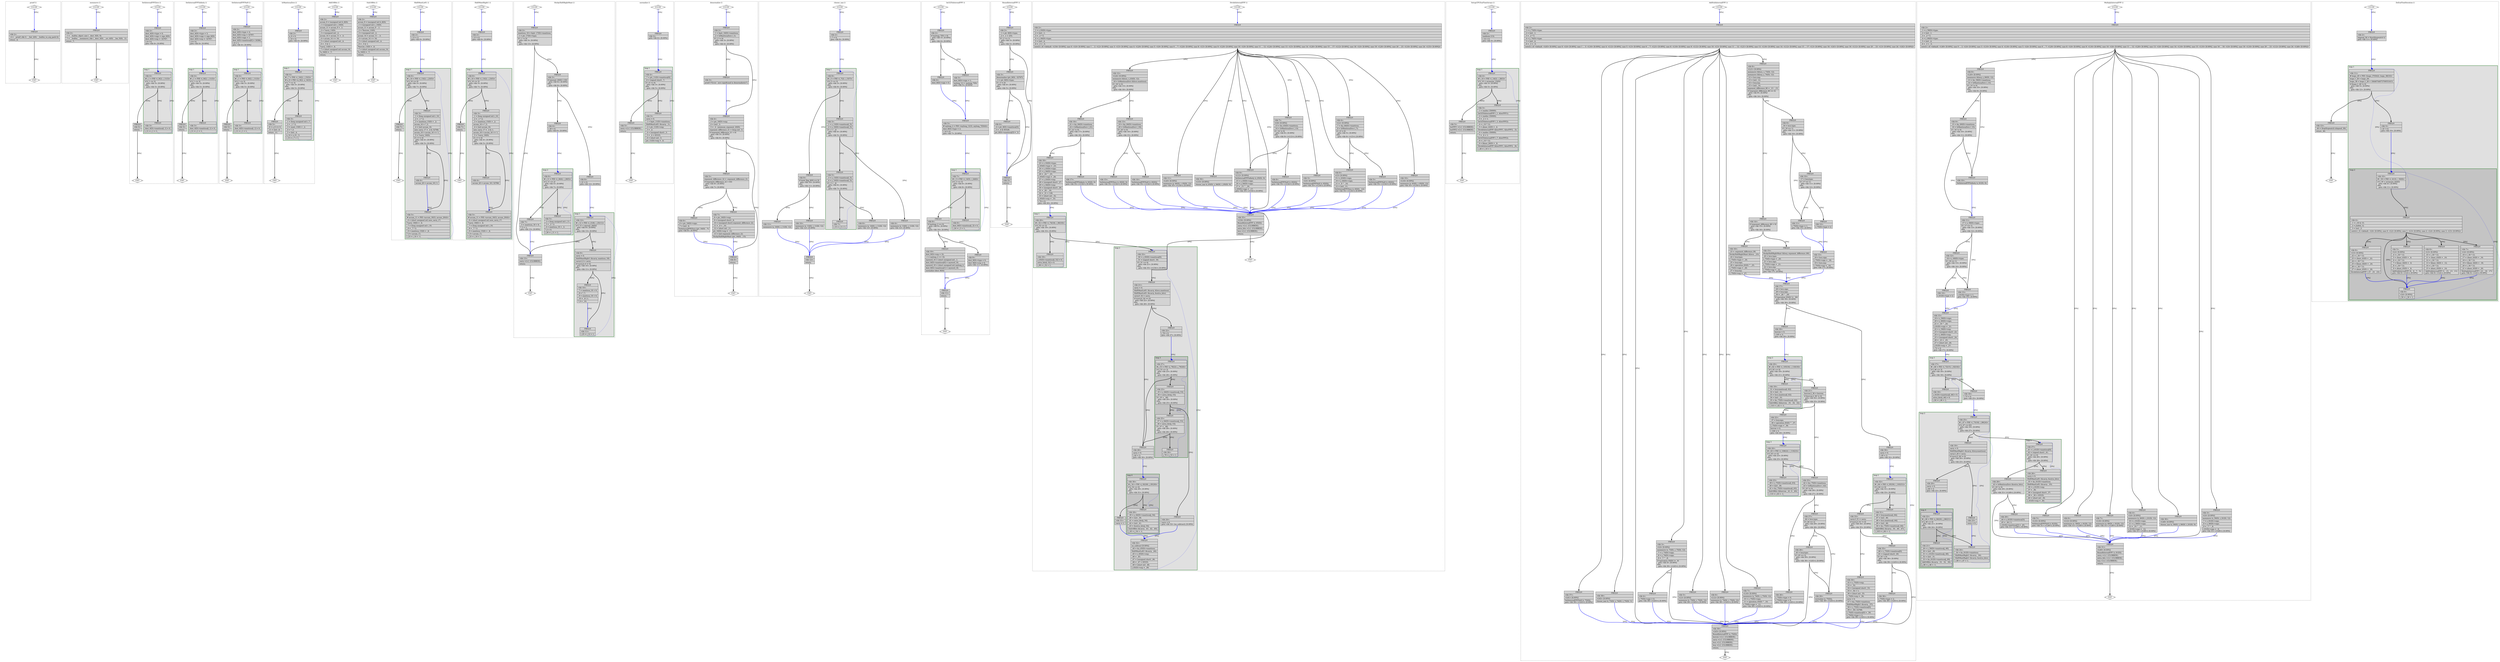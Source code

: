 digraph "emfloat.c.022t.nothrow" {
overlap=false;
subgraph "cluster_printf" {
	style="dashed";
	color="black";
	label="printf ()";
	fn_15_basic_block_0 [shape=Mdiamond,style=filled,fillcolor=white,label="ENTRY"];

	fn_15_basic_block_1 [shape=Mdiamond,style=filled,fillcolor=white,label="EXIT"];

	fn_15_basic_block_2 [shape=record,style=filled,fillcolor=lightgrey,label="{ FREQ:0 |\<bb\ 2\>:\l\
|_4\ =\ __printf_chk\ (1,\ __fmt_2(D),\ __builtin_va_arg_pack\ ());\l\
|return\ _4;\l\
}"];

	fn_15_basic_block_0:s -> fn_15_basic_block_2:n [style="solid,bold",color=blue,weight=100,constraint=true, label="[0%]"];
	fn_15_basic_block_2:s -> fn_15_basic_block_1:n [style="solid,bold",color=black,weight=10,constraint=true, label="[0%]"];
	fn_15_basic_block_0:s -> fn_15_basic_block_1:n [style="invis",constraint=true];
}
subgraph "cluster_memmove" {
	style="dashed";
	color="black";
	label="memmove ()";
	fn_26_basic_block_0 [shape=Mdiamond,style=filled,fillcolor=white,label="ENTRY"];

	fn_26_basic_block_1 [shape=Mdiamond,style=filled,fillcolor=white,label="EXIT"];

	fn_26_basic_block_2 [shape=record,style=filled,fillcolor=lightgrey,label="{ FREQ:0 |\<bb\ 2\>:\l\
|_1\ =\ __builtin_object_size\ (__dest_3(D),\ 0);\l\
|_7\ =\ __builtin___memmove_chk\ (__dest_3(D),\ __src_4(D),\ __len_5(D),\ _1);\l\
|return\ _7;\l\
}"];

	fn_26_basic_block_0:s -> fn_26_basic_block_2:n [style="solid,bold",color=blue,weight=100,constraint=true, label="[0%]"];
	fn_26_basic_block_2:s -> fn_26_basic_block_1:n [style="solid,bold",color=black,weight=10,constraint=true, label="[0%]"];
	fn_26_basic_block_0:s -> fn_26_basic_block_1:n [style="invis",constraint=true];
}
subgraph "cluster_SetInternalFPFZero" {
	style="dashed";
	color="black";
	label="SetInternalFPFZero ()";
	subgraph cluster_36_1 {
	style="filled";
	color="darkgreen";
	fillcolor="grey88";
	label="loop 1";
	labeljust=l;
	penwidth=2;
	fn_36_basic_block_4 [shape=record,style=filled,fillcolor=lightgrey,label="{ FREQ:0 |\<bb\ 4\>:\l\
|#\ i_1\ =\ PHI\ \<i_9(2),\ i_11(3)\>\l\
|if\ (i_1\ \<=\ 3)\l\
\ \ goto\ \<bb\ 3\>;\ [0.00%]\l\
else\l\
\ \ goto\ \<bb\ 5\>;\ [0.00%]\l\
}"];

	fn_36_basic_block_3 [shape=record,style=filled,fillcolor=lightgrey,label="{ FREQ:0 |\<bb\ 3\>:\l\
|dest_4(D)-\>mantissa[i_1]\ =\ 0;\l\
|i_11\ =\ i_1\ +\ 1;\l\
}"];

	}
	fn_36_basic_block_0 [shape=Mdiamond,style=filled,fillcolor=white,label="ENTRY"];

	fn_36_basic_block_1 [shape=Mdiamond,style=filled,fillcolor=white,label="EXIT"];

	fn_36_basic_block_2 [shape=record,style=filled,fillcolor=lightgrey,label="{ FREQ:0 |\<bb\ 2\>:\l\
|dest_4(D)-\>type\ =\ 0;\l\
|dest_4(D)-\>sign\ =\ sign_6(D);\l\
|dest_4(D)-\>exp\ =\ -32767;\l\
|i_9\ =\ 0;\l\
goto\ \<bb\ 4\>;\ [0.00%]\l\
}"];

	fn_36_basic_block_5 [shape=record,style=filled,fillcolor=lightgrey,label="{ FREQ:0 |\<bb\ 5\>:\l\
|return;\l\
}"];

	fn_36_basic_block_0:s -> fn_36_basic_block_2:n [style="solid,bold",color=blue,weight=100,constraint=true, label="[0%]"];
	fn_36_basic_block_2:s -> fn_36_basic_block_4:n [style="solid,bold",color=blue,weight=100,constraint=true, label="[0%]"];
	fn_36_basic_block_3:s -> fn_36_basic_block_4:n [style="dotted,bold",color=blue,weight=10,constraint=false, label="[0%]"];
	fn_36_basic_block_4:s -> fn_36_basic_block_3:n [style="solid,bold",color=black,weight=10,constraint=true, label="[0%]"];
	fn_36_basic_block_4:s -> fn_36_basic_block_5:n [style="solid,bold",color=black,weight=10,constraint=true, label="[0%]"];
	fn_36_basic_block_5:s -> fn_36_basic_block_1:n [style="solid,bold",color=black,weight=10,constraint=true, label="[0%]"];
	fn_36_basic_block_0:s -> fn_36_basic_block_1:n [style="invis",constraint=true];
}
subgraph "cluster_SetInternalFPFInfinity" {
	style="dashed";
	color="black";
	label="SetInternalFPFInfinity ()";
	subgraph cluster_37_1 {
	style="filled";
	color="darkgreen";
	fillcolor="grey88";
	label="loop 1";
	labeljust=l;
	penwidth=2;
	fn_37_basic_block_4 [shape=record,style=filled,fillcolor=lightgrey,label="{ FREQ:0 |\<bb\ 4\>:\l\
|#\ i_1\ =\ PHI\ \<i_9(2),\ i_11(3)\>\l\
|if\ (i_1\ \<=\ 3)\l\
\ \ goto\ \<bb\ 3\>;\ [0.00%]\l\
else\l\
\ \ goto\ \<bb\ 5\>;\ [0.00%]\l\
}"];

	fn_37_basic_block_3 [shape=record,style=filled,fillcolor=lightgrey,label="{ FREQ:0 |\<bb\ 3\>:\l\
|dest_4(D)-\>mantissa[i_1]\ =\ 0;\l\
|i_11\ =\ i_1\ +\ 1;\l\
}"];

	}
	fn_37_basic_block_0 [shape=Mdiamond,style=filled,fillcolor=white,label="ENTRY"];

	fn_37_basic_block_1 [shape=Mdiamond,style=filled,fillcolor=white,label="EXIT"];

	fn_37_basic_block_2 [shape=record,style=filled,fillcolor=lightgrey,label="{ FREQ:0 |\<bb\ 2\>:\l\
|dest_4(D)-\>type\ =\ 3;\l\
|dest_4(D)-\>sign\ =\ sign_6(D);\l\
|dest_4(D)-\>exp\ =\ -32767;\l\
|i_9\ =\ 0;\l\
goto\ \<bb\ 4\>;\ [0.00%]\l\
}"];

	fn_37_basic_block_5 [shape=record,style=filled,fillcolor=lightgrey,label="{ FREQ:0 |\<bb\ 5\>:\l\
|return;\l\
}"];

	fn_37_basic_block_0:s -> fn_37_basic_block_2:n [style="solid,bold",color=blue,weight=100,constraint=true, label="[0%]"];
	fn_37_basic_block_2:s -> fn_37_basic_block_4:n [style="solid,bold",color=blue,weight=100,constraint=true, label="[0%]"];
	fn_37_basic_block_3:s -> fn_37_basic_block_4:n [style="dotted,bold",color=blue,weight=10,constraint=false, label="[0%]"];
	fn_37_basic_block_4:s -> fn_37_basic_block_3:n [style="solid,bold",color=black,weight=10,constraint=true, label="[0%]"];
	fn_37_basic_block_4:s -> fn_37_basic_block_5:n [style="solid,bold",color=black,weight=10,constraint=true, label="[0%]"];
	fn_37_basic_block_5:s -> fn_37_basic_block_1:n [style="solid,bold",color=black,weight=10,constraint=true, label="[0%]"];
	fn_37_basic_block_0:s -> fn_37_basic_block_1:n [style="invis",constraint=true];
}
subgraph "cluster_SetInternalFPFNaN" {
	style="dashed";
	color="black";
	label="SetInternalFPFNaN ()";
	subgraph cluster_38_1 {
	style="filled";
	color="darkgreen";
	fillcolor="grey88";
	label="loop 1";
	labeljust=l;
	penwidth=2;
	fn_38_basic_block_4 [shape=record,style=filled,fillcolor=lightgrey,label="{ FREQ:0 |\<bb\ 4\>:\l\
|#\ i_1\ =\ PHI\ \<i_9(2),\ i_11(3)\>\l\
|if\ (i_1\ \<=\ 3)\l\
\ \ goto\ \<bb\ 3\>;\ [0.00%]\l\
else\l\
\ \ goto\ \<bb\ 5\>;\ [0.00%]\l\
}"];

	fn_38_basic_block_3 [shape=record,style=filled,fillcolor=lightgrey,label="{ FREQ:0 |\<bb\ 3\>:\l\
|dest_4(D)-\>mantissa[i_1]\ =\ 0;\l\
|i_11\ =\ i_1\ +\ 1;\l\
}"];

	}
	fn_38_basic_block_0 [shape=Mdiamond,style=filled,fillcolor=white,label="ENTRY"];

	fn_38_basic_block_1 [shape=Mdiamond,style=filled,fillcolor=white,label="EXIT"];

	fn_38_basic_block_2 [shape=record,style=filled,fillcolor=lightgrey,label="{ FREQ:0 |\<bb\ 2\>:\l\
|dest_4(D)-\>type\ =\ 4;\l\
|dest_4(D)-\>exp\ =\ 32767;\l\
|dest_4(D)-\>sign\ =\ 1;\l\
|dest_4(D)-\>mantissa[0]\ =\ 16384;\l\
|i_9\ =\ 1;\l\
goto\ \<bb\ 4\>;\ [0.00%]\l\
}"];

	fn_38_basic_block_5 [shape=record,style=filled,fillcolor=lightgrey,label="{ FREQ:0 |\<bb\ 5\>:\l\
|return;\l\
}"];

	fn_38_basic_block_0:s -> fn_38_basic_block_2:n [style="solid,bold",color=blue,weight=100,constraint=true, label="[0%]"];
	fn_38_basic_block_2:s -> fn_38_basic_block_4:n [style="solid,bold",color=blue,weight=100,constraint=true, label="[0%]"];
	fn_38_basic_block_3:s -> fn_38_basic_block_4:n [style="dotted,bold",color=blue,weight=10,constraint=false, label="[0%]"];
	fn_38_basic_block_4:s -> fn_38_basic_block_3:n [style="solid,bold",color=black,weight=10,constraint=true, label="[0%]"];
	fn_38_basic_block_4:s -> fn_38_basic_block_5:n [style="solid,bold",color=black,weight=10,constraint=true, label="[0%]"];
	fn_38_basic_block_5:s -> fn_38_basic_block_1:n [style="solid,bold",color=black,weight=10,constraint=true, label="[0%]"];
	fn_38_basic_block_0:s -> fn_38_basic_block_1:n [style="invis",constraint=true];
}
subgraph "cluster_IsMantissaZero" {
	style="dashed";
	color="black";
	label="IsMantissaZero ()";
	subgraph cluster_39_1 {
	style="filled";
	color="darkgreen";
	fillcolor="grey88";
	label="loop 1";
	labeljust=l;
	penwidth=2;
	fn_39_basic_block_4 [shape=record,style=filled,fillcolor=lightgrey,label="{ FREQ:0 |\<bb\ 4\>:\l\
|#\ i_7\ =\ PHI\ \<i_10(2),\ i_15(3)\>\l\
|#\ n_8\ =\ PHI\ \<n_9(2),\ n_14(3)\>\l\
|if\ (i_7\ \<=\ 3)\l\
\ \ goto\ \<bb\ 3\>;\ [0.00%]\l\
else\l\
\ \ goto\ \<bb\ 5\>;\ [0.00%]\l\
}"];

	fn_39_basic_block_3 [shape=record,style=filled,fillcolor=lightgrey,label="{ FREQ:0 |\<bb\ 3\>:\l\
|_1\ =\ (long\ unsigned\ int)\ i_7;\l\
|_2\ =\ _1\ *\ 2;\l\
|_3\ =\ mant_13(D)\ +\ _2;\l\
|_4\ =\ *_3;\l\
|_5\ =\ (int)\ _4;\l\
|n_14\ =\ n_8\ \|\ _5;\l\
|i_15\ =\ i_7\ +\ 1;\l\
}"];

	}
	fn_39_basic_block_0 [shape=Mdiamond,style=filled,fillcolor=white,label="ENTRY"];

	fn_39_basic_block_1 [shape=Mdiamond,style=filled,fillcolor=white,label="EXIT"];

	fn_39_basic_block_2 [shape=record,style=filled,fillcolor=lightgrey,label="{ FREQ:0 |\<bb\ 2\>:\l\
|n_9\ =\ 0;\l\
|i_10\ =\ 0;\l\
goto\ \<bb\ 4\>;\ [0.00%]\l\
}"];

	fn_39_basic_block_5 [shape=record,style=filled,fillcolor=lightgrey,label="{ FREQ:0 |\<bb\ 5\>:\l\
|_6\ =\ n_8\ ==\ 0;\l\
|_11\ =\ (int)\ _6;\l\
|return\ _11;\l\
}"];

	fn_39_basic_block_0:s -> fn_39_basic_block_2:n [style="solid,bold",color=blue,weight=100,constraint=true, label="[0%]"];
	fn_39_basic_block_2:s -> fn_39_basic_block_4:n [style="solid,bold",color=blue,weight=100,constraint=true, label="[0%]"];
	fn_39_basic_block_3:s -> fn_39_basic_block_4:n [style="dotted,bold",color=blue,weight=10,constraint=false, label="[0%]"];
	fn_39_basic_block_4:s -> fn_39_basic_block_3:n [style="solid,bold",color=black,weight=10,constraint=true, label="[0%]"];
	fn_39_basic_block_4:s -> fn_39_basic_block_5:n [style="solid,bold",color=black,weight=10,constraint=true, label="[0%]"];
	fn_39_basic_block_5:s -> fn_39_basic_block_1:n [style="solid,bold",color=black,weight=10,constraint=true, label="[0%]"];
	fn_39_basic_block_0:s -> fn_39_basic_block_1:n [style="invis",constraint=true];
}
subgraph "cluster_Add16Bits" {
	style="dashed";
	color="black";
	label="Add16Bits ()";
	fn_40_basic_block_0 [shape=Mdiamond,style=filled,fillcolor=white,label="ENTRY"];

	fn_40_basic_block_1 [shape=Mdiamond,style=filled,fillcolor=white,label="EXIT"];

	fn_40_basic_block_2 [shape=record,style=filled,fillcolor=lightgrey,label="{ FREQ:0 |\<bb\ 2\>:\l\
|accum_9\ =\ (unsigned\ int)\ b_8(D);\l\
|_1\ =\ (unsigned\ int)\ c_10(D);\l\
|accum_11\ =\ accum_9\ +\ _1;\l\
|_2\ =\ *carry_13(D);\l\
|_3\ =\ (unsigned\ int)\ _2;\l\
|accum_14\ =\ accum_11\ +\ _3;\l\
|_4\ =\ accum_14\ \>\>\ 16;\l\
|_5\ =\ (short\ unsigned\ int)\ _4;\l\
|_6\ =\ _5\ &\ 1;\l\
|*carry_13(D)\ =\ _6;\l\
|_7\ =\ (short\ unsigned\ int)\ accum_14;\l\
|*a_16(D)\ =\ _7;\l\
|return;\l\
}"];

	fn_40_basic_block_0:s -> fn_40_basic_block_2:n [style="solid,bold",color=blue,weight=100,constraint=true, label="[0%]"];
	fn_40_basic_block_2:s -> fn_40_basic_block_1:n [style="solid,bold",color=black,weight=10,constraint=true, label="[0%]"];
	fn_40_basic_block_0:s -> fn_40_basic_block_1:n [style="invis",constraint=true];
}
subgraph "cluster_Sub16Bits" {
	style="dashed";
	color="black";
	label="Sub16Bits ()";
	fn_41_basic_block_0 [shape=Mdiamond,style=filled,fillcolor=white,label="ENTRY"];

	fn_41_basic_block_1 [shape=Mdiamond,style=filled,fillcolor=white,label="EXIT"];

	fn_41_basic_block_2 [shape=record,style=filled,fillcolor=lightgrey,label="{ FREQ:0 |\<bb\ 2\>:\l\
|accum_9\ =\ (unsigned\ int)\ b_8(D);\l\
|_1\ =\ (unsigned\ int)\ c_10(D);\l\
|accum_11\ =\ accum_9\ -\ _1;\l\
|_2\ =\ *borrow_13(D);\l\
|_3\ =\ (unsigned\ int)\ _2;\l\
|accum_14\ =\ accum_11\ -\ _3;\l\
|_4\ =\ accum_14\ \>\>\ 16;\l\
|_5\ =\ (short\ unsigned\ int)\ _4;\l\
|_6\ =\ _5\ &\ 1;\l\
|*borrow_13(D)\ =\ _6;\l\
|_7\ =\ (short\ unsigned\ int)\ accum_14;\l\
|*a_16(D)\ =\ _7;\l\
|return;\l\
}"];

	fn_41_basic_block_0:s -> fn_41_basic_block_2:n [style="solid,bold",color=blue,weight=100,constraint=true, label="[0%]"];
	fn_41_basic_block_2:s -> fn_41_basic_block_1:n [style="solid,bold",color=black,weight=10,constraint=true, label="[0%]"];
	fn_41_basic_block_0:s -> fn_41_basic_block_1:n [style="invis",constraint=true];
}
subgraph "cluster_ShiftMantLeft1" {
	style="dashed";
	color="black";
	label="ShiftMantLeft1 ()";
	subgraph cluster_42_1 {
	style="filled";
	color="darkgreen";
	fillcolor="grey88";
	label="loop 1";
	labeljust=l;
	penwidth=2;
	fn_42_basic_block_6 [shape=record,style=filled,fillcolor=lightgrey,label="{ FREQ:0 |\<bb\ 6\>:\l\
|#\ i_10\ =\ PHI\ \<i_13(2),\ i_23(5)\>\l\
|if\ (i_10\ \>=\ 0)\l\
\ \ goto\ \<bb\ 3\>;\ [0.00%]\l\
else\l\
\ \ goto\ \<bb\ 7\>;\ [0.00%]\l\
}"];

	fn_42_basic_block_3 [shape=record,style=filled,fillcolor=lightgrey,label="{ FREQ:0 |\<bb\ 3\>:\l\
|_1\ =\ (long\ unsigned\ int)\ i_10;\l\
|_2\ =\ _1\ *\ 2;\l\
|_3\ =\ mantissa_15(D)\ +\ _2;\l\
|accum_16\ =\ *_3;\l\
|_4\ =\ (int)\ accum_16;\l\
|new_carry_17\ =\ _4\ &\ 32768;\l\
|accum_18\ =\ accum_16\ \<\<\ 1;\l\
|_5\ =\ *carry_19(D);\l\
|if\ (_5\ !=\ 0)\l\
\ \ goto\ \<bb\ 4\>;\ [0.00%]\l\
else\l\
\ \ goto\ \<bb\ 5\>;\ [0.00%]\l\
}"];

	fn_42_basic_block_4 [shape=record,style=filled,fillcolor=lightgrey,label="{ FREQ:0 |\<bb\ 4\>:\l\
|accum_20\ =\ accum_18\ \|\ 1;\l\
}"];

	fn_42_basic_block_5 [shape=record,style=filled,fillcolor=lightgrey,label="{ FREQ:0 |\<bb\ 5\>:\l\
|#\ accum_11\ =\ PHI\ \<accum_18(3),\ accum_20(4)\>\l\
|_6\ =\ (short\ unsigned\ int)\ new_carry_17;\l\
|*carry_19(D)\ =\ _6;\l\
|_7\ =\ (long\ unsigned\ int)\ i_10;\l\
|_8\ =\ _7\ *\ 2;\l\
|_9\ =\ mantissa_15(D)\ +\ _8;\l\
|*_9\ =\ accum_11;\l\
|i_23\ =\ i_10\ +\ -1;\l\
}"];

	}
	fn_42_basic_block_0 [shape=Mdiamond,style=filled,fillcolor=white,label="ENTRY"];

	fn_42_basic_block_1 [shape=Mdiamond,style=filled,fillcolor=white,label="EXIT"];

	fn_42_basic_block_2 [shape=record,style=filled,fillcolor=lightgrey,label="{ FREQ:0 |\<bb\ 2\>:\l\
|i_13\ =\ 3;\l\
goto\ \<bb\ 6\>;\ [0.00%]\l\
}"];

	fn_42_basic_block_7 [shape=record,style=filled,fillcolor=lightgrey,label="{ FREQ:0 |\<bb\ 7\>:\l\
|return;\l\
}"];

	fn_42_basic_block_0:s -> fn_42_basic_block_2:n [style="solid,bold",color=blue,weight=100,constraint=true, label="[0%]"];
	fn_42_basic_block_2:s -> fn_42_basic_block_6:n [style="solid,bold",color=blue,weight=100,constraint=true, label="[0%]"];
	fn_42_basic_block_3:s -> fn_42_basic_block_4:n [style="solid,bold",color=black,weight=10,constraint=true, label="[0%]"];
	fn_42_basic_block_3:s -> fn_42_basic_block_5:n [style="solid,bold",color=black,weight=10,constraint=true, label="[0%]"];
	fn_42_basic_block_4:s -> fn_42_basic_block_5:n [style="solid,bold",color=blue,weight=100,constraint=true, label="[0%]"];
	fn_42_basic_block_5:s -> fn_42_basic_block_6:n [style="dotted,bold",color=blue,weight=10,constraint=false, label="[0%]"];
	fn_42_basic_block_6:s -> fn_42_basic_block_3:n [style="solid,bold",color=black,weight=10,constraint=true, label="[0%]"];
	fn_42_basic_block_6:s -> fn_42_basic_block_7:n [style="solid,bold",color=black,weight=10,constraint=true, label="[0%]"];
	fn_42_basic_block_7:s -> fn_42_basic_block_1:n [style="solid,bold",color=black,weight=10,constraint=true, label="[0%]"];
	fn_42_basic_block_0:s -> fn_42_basic_block_1:n [style="invis",constraint=true];
}
subgraph "cluster_ShiftMantRight1" {
	style="dashed";
	color="black";
	label="ShiftMantRight1 ()";
	subgraph cluster_43_1 {
	style="filled";
	color="darkgreen";
	fillcolor="grey88";
	label="loop 1";
	labeljust=l;
	penwidth=2;
	fn_43_basic_block_6 [shape=record,style=filled,fillcolor=lightgrey,label="{ FREQ:0 |\<bb\ 6\>:\l\
|#\ i_10\ =\ PHI\ \<i_13(2),\ i_23(5)\>\l\
|if\ (i_10\ \<=\ 3)\l\
\ \ goto\ \<bb\ 3\>;\ [0.00%]\l\
else\l\
\ \ goto\ \<bb\ 7\>;\ [0.00%]\l\
}"];

	fn_43_basic_block_3 [shape=record,style=filled,fillcolor=lightgrey,label="{ FREQ:0 |\<bb\ 3\>:\l\
|_1\ =\ (long\ unsigned\ int)\ i_10;\l\
|_2\ =\ _1\ *\ 2;\l\
|_3\ =\ mantissa_15(D)\ +\ _2;\l\
|accum_16\ =\ *_3;\l\
|_4\ =\ (int)\ accum_16;\l\
|new_carry_17\ =\ _4\ &\ 1;\l\
|accum_18\ =\ accum_16\ \>\>\ 1;\l\
|_5\ =\ *carry_19(D);\l\
|if\ (_5\ !=\ 0)\l\
\ \ goto\ \<bb\ 4\>;\ [0.00%]\l\
else\l\
\ \ goto\ \<bb\ 5\>;\ [0.00%]\l\
}"];

	fn_43_basic_block_4 [shape=record,style=filled,fillcolor=lightgrey,label="{ FREQ:0 |\<bb\ 4\>:\l\
|accum_20\ =\ accum_18\ \|\ 32768;\l\
}"];

	fn_43_basic_block_5 [shape=record,style=filled,fillcolor=lightgrey,label="{ FREQ:0 |\<bb\ 5\>:\l\
|#\ accum_11\ =\ PHI\ \<accum_18(3),\ accum_20(4)\>\l\
|_6\ =\ (short\ unsigned\ int)\ new_carry_17;\l\
|*carry_19(D)\ =\ _6;\l\
|_7\ =\ (long\ unsigned\ int)\ i_10;\l\
|_8\ =\ _7\ *\ 2;\l\
|_9\ =\ mantissa_15(D)\ +\ _8;\l\
|*_9\ =\ accum_11;\l\
|i_23\ =\ i_10\ +\ 1;\l\
}"];

	}
	fn_43_basic_block_0 [shape=Mdiamond,style=filled,fillcolor=white,label="ENTRY"];

	fn_43_basic_block_1 [shape=Mdiamond,style=filled,fillcolor=white,label="EXIT"];

	fn_43_basic_block_2 [shape=record,style=filled,fillcolor=lightgrey,label="{ FREQ:0 |\<bb\ 2\>:\l\
|i_13\ =\ 0;\l\
goto\ \<bb\ 6\>;\ [0.00%]\l\
}"];

	fn_43_basic_block_7 [shape=record,style=filled,fillcolor=lightgrey,label="{ FREQ:0 |\<bb\ 7\>:\l\
|return;\l\
}"];

	fn_43_basic_block_0:s -> fn_43_basic_block_2:n [style="solid,bold",color=blue,weight=100,constraint=true, label="[0%]"];
	fn_43_basic_block_2:s -> fn_43_basic_block_6:n [style="solid,bold",color=blue,weight=100,constraint=true, label="[0%]"];
	fn_43_basic_block_3:s -> fn_43_basic_block_4:n [style="solid,bold",color=black,weight=10,constraint=true, label="[0%]"];
	fn_43_basic_block_3:s -> fn_43_basic_block_5:n [style="solid,bold",color=black,weight=10,constraint=true, label="[0%]"];
	fn_43_basic_block_4:s -> fn_43_basic_block_5:n [style="solid,bold",color=blue,weight=100,constraint=true, label="[0%]"];
	fn_43_basic_block_5:s -> fn_43_basic_block_6:n [style="dotted,bold",color=blue,weight=10,constraint=false, label="[0%]"];
	fn_43_basic_block_6:s -> fn_43_basic_block_3:n [style="solid,bold",color=black,weight=10,constraint=true, label="[0%]"];
	fn_43_basic_block_6:s -> fn_43_basic_block_7:n [style="solid,bold",color=black,weight=10,constraint=true, label="[0%]"];
	fn_43_basic_block_7:s -> fn_43_basic_block_1:n [style="solid,bold",color=black,weight=10,constraint=true, label="[0%]"];
	fn_43_basic_block_0:s -> fn_43_basic_block_1:n [style="invis",constraint=true];
}
subgraph "cluster_StickyShiftRightMant" {
	style="dashed";
	color="black";
	label="StickyShiftRightMant ()";
	subgraph cluster_44_2 {
	style="filled";
	color="darkgreen";
	fillcolor="grey88";
	label="loop 2";
	labeljust=l;
	penwidth=2;
	fn_44_basic_block_6 [shape=record,style=filled,fillcolor=lightgrey,label="{ FREQ:0 |\<bb\ 6\>:\l\
|#\ i_11\ =\ PHI\ \<i_26(4),\ i_29(5)\>\l\
|if\ (i_11\ \<=\ 2)\l\
\ \ goto\ \<bb\ 5\>;\ [0.00%]\l\
else\l\
\ \ goto\ \<bb\ 7\>;\ [0.00%]\l\
}"];

	fn_44_basic_block_5 [shape=record,style=filled,fillcolor=lightgrey,label="{ FREQ:0 |\<bb\ 5\>:\l\
|_2\ =\ (long\ unsigned\ int)\ i_11;\l\
|_3\ =\ _2\ *\ 2;\l\
|_4\ =\ mantissa_18\ +\ _3;\l\
|*_4\ =\ 0;\l\
|i_29\ =\ i_11\ +\ 1;\l\
}"];

	}
	subgraph cluster_44_1 {
	style="filled";
	color="darkgreen";
	fillcolor="grey88";
	label="loop 1";
	labeljust=l;
	penwidth=2;
	fn_44_basic_block_12 [shape=record,style=filled,fillcolor=lightgrey,label="{ FREQ:0 |\<bb\ 12\>:\l\
|#\ i_12\ =\ PHI\ \<i_21(8),\ i_25(11)\>\l\
|if\ (i_12\ \<\ amount_20(D))\l\
\ \ goto\ \<bb\ 9\>;\ [0.00%]\l\
else\l\
\ \ goto\ \<bb\ 13\>;\ [0.00%]\l\
}"];

	fn_44_basic_block_9 [shape=record,style=filled,fillcolor=lightgrey,label="{ FREQ:0 |\<bb\ 9\>:\l\
|carry\ =\ 0;\l\
|ShiftMantRight1\ (&carry,\ mantissa_18);\l\
|carry.4_6\ =\ carry;\l\
|if\ (carry.4_6\ !=\ 0)\l\
\ \ goto\ \<bb\ 10\>;\ [0.00%]\l\
else\l\
\ \ goto\ \<bb\ 11\>;\ [0.00%]\l\
}"];

	fn_44_basic_block_10 [shape=record,style=filled,fillcolor=lightgrey,label="{ FREQ:0 |\<bb\ 10\>:\l\
|_7\ =\ mantissa_18\ +\ 6;\l\
|_8\ =\ *_7;\l\
|_9\ =\ mantissa_18\ +\ 6;\l\
|_10\ =\ _8\ \|\ 1;\l\
|*_9\ =\ _10;\l\
}"];

	fn_44_basic_block_11 [shape=record,style=filled,fillcolor=lightgrey,label="{ FREQ:0 |\<bb\ 11\>:\l\
|i_25\ =\ i_12\ +\ 1;\l\
}"];

	}
	fn_44_basic_block_0 [shape=Mdiamond,style=filled,fillcolor=white,label="ENTRY"];

	fn_44_basic_block_1 [shape=Mdiamond,style=filled,fillcolor=white,label="EXIT"];

	fn_44_basic_block_2 [shape=record,style=filled,fillcolor=lightgrey,label="{ FREQ:0 |\<bb\ 2\>:\l\
|mantissa_18\ =\ &ptr_17(D)-\>mantissa;\l\
|_1\ =\ ptr_17(D)-\>type;\l\
|if\ (_1\ !=\ 0)\l\
\ \ goto\ \<bb\ 3\>;\ [0.00%]\l\
else\l\
\ \ goto\ \<bb\ 13\>;\ [0.00%]\l\
}"];

	fn_44_basic_block_3 [shape=record,style=filled,fillcolor=lightgrey,label="{ FREQ:0 |\<bb\ 3\>:\l\
|if\ (amount_20(D)\ \>\ 63)\l\
\ \ goto\ \<bb\ 4\>;\ [0.00%]\l\
else\l\
\ \ goto\ \<bb\ 8\>;\ [0.00%]\l\
}"];

	fn_44_basic_block_4 [shape=record,style=filled,fillcolor=lightgrey,label="{ FREQ:0 |\<bb\ 4\>:\l\
|i_26\ =\ 0;\l\
goto\ \<bb\ 6\>;\ [0.00%]\l\
}"];

	fn_44_basic_block_7 [shape=record,style=filled,fillcolor=lightgrey,label="{ FREQ:0 |\<bb\ 7\>:\l\
|_5\ =\ mantissa_18\ +\ 6;\l\
|*_5\ =\ 1;\l\
goto\ \<bb\ 13\>;\ [0.00%]\l\
}"];

	fn_44_basic_block_8 [shape=record,style=filled,fillcolor=lightgrey,label="{ FREQ:0 |\<bb\ 8\>:\l\
|i_21\ =\ 0;\l\
goto\ \<bb\ 12\>;\ [0.00%]\l\
}"];

	fn_44_basic_block_13 [shape=record,style=filled,fillcolor=lightgrey,label="{ FREQ:0 |\<bb\ 13\>:\l\
|carry\ =\{v\}\ \{CLOBBER\};\l\
|return;\l\
}"];

	fn_44_basic_block_0:s -> fn_44_basic_block_2:n [style="solid,bold",color=blue,weight=100,constraint=true, label="[0%]"];
	fn_44_basic_block_2:s -> fn_44_basic_block_3:n [style="solid,bold",color=black,weight=10,constraint=true, label="[0%]"];
	fn_44_basic_block_2:s -> fn_44_basic_block_13:n [style="solid,bold",color=black,weight=10,constraint=true, label="[0%]"];
	fn_44_basic_block_3:s -> fn_44_basic_block_4:n [style="solid,bold",color=black,weight=10,constraint=true, label="[0%]"];
	fn_44_basic_block_3:s -> fn_44_basic_block_8:n [style="solid,bold",color=black,weight=10,constraint=true, label="[0%]"];
	fn_44_basic_block_4:s -> fn_44_basic_block_6:n [style="solid,bold",color=blue,weight=100,constraint=true, label="[0%]"];
	fn_44_basic_block_5:s -> fn_44_basic_block_6:n [style="dotted,bold",color=blue,weight=10,constraint=false, label="[0%]"];
	fn_44_basic_block_6:s -> fn_44_basic_block_5:n [style="solid,bold",color=black,weight=10,constraint=true, label="[0%]"];
	fn_44_basic_block_6:s -> fn_44_basic_block_7:n [style="solid,bold",color=black,weight=10,constraint=true, label="[0%]"];
	fn_44_basic_block_7:s -> fn_44_basic_block_13:n [style="solid,bold",color=blue,weight=100,constraint=true, label="[0%]"];
	fn_44_basic_block_8:s -> fn_44_basic_block_12:n [style="solid,bold",color=blue,weight=100,constraint=true, label="[0%]"];
	fn_44_basic_block_9:s -> fn_44_basic_block_10:n [style="solid,bold",color=black,weight=10,constraint=true, label="[0%]"];
	fn_44_basic_block_9:s -> fn_44_basic_block_11:n [style="solid,bold",color=black,weight=10,constraint=true, label="[0%]"];
	fn_44_basic_block_10:s -> fn_44_basic_block_11:n [style="solid,bold",color=blue,weight=100,constraint=true, label="[0%]"];
	fn_44_basic_block_11:s -> fn_44_basic_block_12:n [style="dotted,bold",color=blue,weight=10,constraint=false, label="[0%]"];
	fn_44_basic_block_12:s -> fn_44_basic_block_9:n [style="solid,bold",color=black,weight=10,constraint=true, label="[0%]"];
	fn_44_basic_block_12:s -> fn_44_basic_block_13:n [style="solid,bold",color=black,weight=10,constraint=true, label="[0%]"];
	fn_44_basic_block_13:s -> fn_44_basic_block_1:n [style="solid,bold",color=black,weight=10,constraint=true, label="[0%]"];
	fn_44_basic_block_0:s -> fn_44_basic_block_1:n [style="invis",constraint=true];
}
subgraph "cluster_normalize" {
	style="dashed";
	color="black";
	label="normalize ()";
	subgraph cluster_45_1 {
	style="filled";
	color="darkgreen";
	fillcolor="grey88";
	label="loop 1";
	labeljust=l;
	penwidth=2;
	fn_45_basic_block_4 [shape=record,style=filled,fillcolor=lightgrey,label="{ FREQ:0 |\<bb\ 4\>:\l\
|_7\ =\ ptr_11(D)-\>mantissa[0];\l\
|_8\ =\ (signed\ short)\ _7;\l\
|if\ (_8\ \>=\ 0)\l\
\ \ goto\ \<bb\ 3\>;\ [0.00%]\l\
else\l\
\ \ goto\ \<bb\ 5\>;\ [0.00%]\l\
}"];

	fn_45_basic_block_3 [shape=record,style=filled,fillcolor=lightgrey,label="{ FREQ:0 |\<bb\ 3\>:\l\
|carry\ =\ 0;\l\
|_1\ =\ &ptr_11(D)-\>mantissa;\l\
|ShiftMantLeft1\ (&carry,\ _1);\l\
|_2\ =\ ptr_11(D)-\>exp;\l\
|_3\ =\ _2;\l\
|_4\ =\ (unsigned\ short)\ _3;\l\
|_5\ =\ _4\ +\ 65535;\l\
|_6\ =\ (short\ int)\ _5;\l\
|ptr_11(D)-\>exp\ =\ _6;\l\
}"];

	}
	fn_45_basic_block_0 [shape=Mdiamond,style=filled,fillcolor=white,label="ENTRY"];

	fn_45_basic_block_1 [shape=Mdiamond,style=filled,fillcolor=white,label="EXIT"];

	fn_45_basic_block_2 [shape=record,style=filled,fillcolor=lightgrey,label="{ FREQ:0 |\<bb\ 2\>:\l\
goto\ \<bb\ 4\>;\ [0.00%]\l\
}"];

	fn_45_basic_block_5 [shape=record,style=filled,fillcolor=lightgrey,label="{ FREQ:0 |\<bb\ 5\>:\l\
|carry\ =\{v\}\ \{CLOBBER\};\l\
|return;\l\
}"];

	fn_45_basic_block_0:s -> fn_45_basic_block_2:n [style="solid,bold",color=blue,weight=100,constraint=true, label="[0%]"];
	fn_45_basic_block_2:s -> fn_45_basic_block_4:n [style="solid,bold",color=blue,weight=100,constraint=true, label="[0%]"];
	fn_45_basic_block_3:s -> fn_45_basic_block_4:n [style="dotted,bold",color=blue,weight=10,constraint=false, label="[0%]"];
	fn_45_basic_block_4:s -> fn_45_basic_block_3:n [style="solid,bold",color=black,weight=10,constraint=true, label="[0%]"];
	fn_45_basic_block_4:s -> fn_45_basic_block_5:n [style="solid,bold",color=black,weight=10,constraint=true, label="[0%]"];
	fn_45_basic_block_5:s -> fn_45_basic_block_1:n [style="solid,bold",color=black,weight=10,constraint=true, label="[0%]"];
	fn_45_basic_block_0:s -> fn_45_basic_block_1:n [style="invis",constraint=true];
}
subgraph "cluster_denormalize" {
	style="dashed";
	color="black";
	label="denormalize ()";
	fn_46_basic_block_0 [shape=Mdiamond,style=filled,fillcolor=white,label="ENTRY"];

	fn_46_basic_block_1 [shape=Mdiamond,style=filled,fillcolor=white,label="EXIT"];

	fn_46_basic_block_2 [shape=record,style=filled,fillcolor=lightgrey,label="{ FREQ:0 |\<bb\ 2\>:\l\
|_1\ =\ &ptr_16(D)-\>mantissa;\l\
|_2\ =\ IsMantissaZero\ (_1);\l\
|if\ (_2\ !=\ 0)\l\
\ \ goto\ \<bb\ 3\>;\ [0.00%]\l\
else\l\
\ \ goto\ \<bb\ 4\>;\ [0.00%]\l\
}"];

	fn_46_basic_block_3 [shape=record,style=filled,fillcolor=lightgrey,label="{ FREQ:0 |\<bb\ 3\>:\l\
|printf\ (\"Error:\ \ zero\ significand\ in\ denormalize\\n\");\l\
}"];

	fn_46_basic_block_4 [shape=record,style=filled,fillcolor=lightgrey,label="{ FREQ:0 |\<bb\ 4\>:\l\
|_3\ =\ ptr_16(D)-\>exp;\l\
|_4\ =\ (int)\ _3;\l\
|_5\ =\ _4\ -\ minimum_exponent_20(D);\l\
|exponent_difference_21\ =\ (long\ int)\ _5;\l\
|if\ (exponent_difference_21\ \<\ 0)\l\
\ \ goto\ \<bb\ 5\>;\ [0.00%]\l\
else\l\
\ \ goto\ \<bb\ 8\>;\ [0.00%]\l\
}"];

	fn_46_basic_block_5 [shape=record,style=filled,fillcolor=lightgrey,label="{ FREQ:0 |\<bb\ 5\>:\l\
|exponent_difference_22\ =\ -exponent_difference_21;\l\
|if\ (exponent_difference_22\ \>\ 63)\l\
\ \ goto\ \<bb\ 6\>;\ [0.00%]\l\
else\l\
\ \ goto\ \<bb\ 7\>;\ [0.00%]\l\
}"];

	fn_46_basic_block_6 [shape=record,style=filled,fillcolor=lightgrey,label="{ FREQ:0 |\<bb\ 6\>:\l\
|_6\ =\ ptr_16(D)-\>sign;\l\
|_7\ =\ (int)\ _6;\l\
|SetInternalFPFZero\ (ptr_16(D),\ _7);\l\
goto\ \<bb\ 8\>;\ [0.00%]\l\
}"];

	fn_46_basic_block_7 [shape=record,style=filled,fillcolor=lightgrey,label="{ FREQ:0 |\<bb\ 7\>:\l\
|_8\ =\ ptr_16(D)-\>exp;\l\
|_9\ =\ (unsigned\ short)\ _8;\l\
|_10\ =\ (unsigned\ short)\ exponent_difference_22;\l\
|_11\ =\ _9\ +\ _10;\l\
|_12\ =\ (short\ int)\ _11;\l\
|ptr_16(D)-\>exp\ =\ _12;\l\
|_13\ =\ (int)\ exponent_difference_22;\l\
|StickyShiftRightMant\ (ptr_16(D),\ _13);\l\
}"];

	fn_46_basic_block_8 [shape=record,style=filled,fillcolor=lightgrey,label="{ FREQ:0 |\<bb\ 8\>:\l\
|return;\l\
}"];

	fn_46_basic_block_0:s -> fn_46_basic_block_2:n [style="solid,bold",color=blue,weight=100,constraint=true, label="[0%]"];
	fn_46_basic_block_2:s -> fn_46_basic_block_3:n [style="solid,bold",color=black,weight=10,constraint=true, label="[0%]"];
	fn_46_basic_block_2:s -> fn_46_basic_block_4:n [style="solid,bold",color=black,weight=10,constraint=true, label="[0%]"];
	fn_46_basic_block_3:s -> fn_46_basic_block_4:n [style="solid,bold",color=blue,weight=100,constraint=true, label="[0%]"];
	fn_46_basic_block_4:s -> fn_46_basic_block_5:n [style="solid,bold",color=black,weight=10,constraint=true, label="[0%]"];
	fn_46_basic_block_4:s -> fn_46_basic_block_8:n [style="solid,bold",color=black,weight=10,constraint=true, label="[0%]"];
	fn_46_basic_block_5:s -> fn_46_basic_block_6:n [style="solid,bold",color=black,weight=10,constraint=true, label="[0%]"];
	fn_46_basic_block_5:s -> fn_46_basic_block_7:n [style="solid,bold",color=black,weight=10,constraint=true, label="[0%]"];
	fn_46_basic_block_6:s -> fn_46_basic_block_8:n [style="solid,bold",color=blue,weight=100,constraint=true, label="[0%]"];
	fn_46_basic_block_7:s -> fn_46_basic_block_8:n [style="solid,bold",color=blue,weight=100,constraint=true, label="[0%]"];
	fn_46_basic_block_8:s -> fn_46_basic_block_1:n [style="solid,bold",color=black,weight=10,constraint=true, label="[0%]"];
	fn_46_basic_block_0:s -> fn_46_basic_block_1:n [style="invis",constraint=true];
}
subgraph "cluster_choose_nan" {
	style="dashed";
	color="black";
	label="choose_nan ()";
	subgraph cluster_48_1 {
	style="filled";
	color="darkgreen";
	fillcolor="grey88";
	label="loop 1";
	labeljust=l;
	penwidth=2;
	fn_48_basic_block_8 [shape=record,style=filled,fillcolor=lightgrey,label="{ FREQ:0 |\<bb\ 8\>:\l\
|#\ i_5\ =\ PHI\ \<i_7(2),\ i_15(7)\>\l\
|if\ (i_5\ \<=\ 3)\l\
\ \ goto\ \<bb\ 3\>;\ [0.00%]\l\
else\l\
\ \ goto\ \<bb\ 9\>;\ [0.00%]\l\
}"];

	fn_48_basic_block_3 [shape=record,style=filled,fillcolor=lightgrey,label="{ FREQ:0 |\<bb\ 3\>:\l\
|_1\ =\ x_13(D)-\>mantissa[i_5];\l\
|_2\ =\ y_10(D)-\>mantissa[i_5];\l\
|if\ (_1\ \>\ _2)\l\
\ \ goto\ \<bb\ 4\>;\ [0.00%]\l\
else\l\
\ \ goto\ \<bb\ 5\>;\ [0.00%]\l\
}"];

	fn_48_basic_block_5 [shape=record,style=filled,fillcolor=lightgrey,label="{ FREQ:0 |\<bb\ 5\>:\l\
|_3\ =\ x_13(D)-\>mantissa[i_5];\l\
|_4\ =\ y_10(D)-\>mantissa[i_5];\l\
|if\ (_3\ \<\ _4)\l\
\ \ goto\ \<bb\ 6\>;\ [0.00%]\l\
else\l\
\ \ goto\ \<bb\ 7\>;\ [0.00%]\l\
}"];

	fn_48_basic_block_7 [shape=record,style=filled,fillcolor=lightgrey,label="{ FREQ:0 |\<bb\ 7\>:\l\
|i_15\ =\ i_5\ +\ 1;\l\
}"];

	}
	fn_48_basic_block_0 [shape=Mdiamond,style=filled,fillcolor=white,label="ENTRY"];

	fn_48_basic_block_1 [shape=Mdiamond,style=filled,fillcolor=white,label="EXIT"];

	fn_48_basic_block_2 [shape=record,style=filled,fillcolor=lightgrey,label="{ FREQ:0 |\<bb\ 2\>:\l\
|i_7\ =\ 0;\l\
goto\ \<bb\ 8\>;\ [0.00%]\l\
}"];

	fn_48_basic_block_4 [shape=record,style=filled,fillcolor=lightgrey,label="{ FREQ:0 |\<bb\ 4\>:\l\
|memmove\ (x_13(D),\ z_11(D),\ 12);\l\
goto\ \<bb\ 12\>;\ [0.00%]\l\
}"];

	fn_48_basic_block_6 [shape=record,style=filled,fillcolor=lightgrey,label="{ FREQ:0 |\<bb\ 6\>:\l\
|memmove\ (y_10(D),\ z_11(D),\ 12);\l\
goto\ \<bb\ 12\>;\ [0.00%]\l\
}"];

	fn_48_basic_block_9 [shape=record,style=filled,fillcolor=lightgrey,label="{ FREQ:0 |\<bb\ 9\>:\l\
|if\ (intel_flag_8(D)\ ==\ 0)\l\
\ \ goto\ \<bb\ 10\>;\ [0.00%]\l\
else\l\
\ \ goto\ \<bb\ 11\>;\ [0.00%]\l\
}"];

	fn_48_basic_block_10 [shape=record,style=filled,fillcolor=lightgrey,label="{ FREQ:0 |\<bb\ 10\>:\l\
|memmove\ (x_13(D),\ z_11(D),\ 12);\l\
goto\ \<bb\ 12\>;\ [0.00%]\l\
}"];

	fn_48_basic_block_11 [shape=record,style=filled,fillcolor=lightgrey,label="{ FREQ:0 |\<bb\ 11\>:\l\
|memmove\ (y_10(D),\ z_11(D),\ 12);\l\
}"];

	fn_48_basic_block_12 [shape=record,style=filled,fillcolor=lightgrey,label="{ FREQ:0 |\<bb\ 12\>:\l\
|return;\l\
}"];

	fn_48_basic_block_0:s -> fn_48_basic_block_2:n [style="solid,bold",color=blue,weight=100,constraint=true, label="[0%]"];
	fn_48_basic_block_2:s -> fn_48_basic_block_8:n [style="solid,bold",color=blue,weight=100,constraint=true, label="[0%]"];
	fn_48_basic_block_3:s -> fn_48_basic_block_4:n [style="solid,bold",color=black,weight=10,constraint=true, label="[0%]"];
	fn_48_basic_block_3:s -> fn_48_basic_block_5:n [style="solid,bold",color=black,weight=10,constraint=true, label="[0%]"];
	fn_48_basic_block_4:s -> fn_48_basic_block_12:n [style="solid,bold",color=blue,weight=100,constraint=true, label="[0%]"];
	fn_48_basic_block_5:s -> fn_48_basic_block_6:n [style="solid,bold",color=black,weight=10,constraint=true, label="[0%]"];
	fn_48_basic_block_5:s -> fn_48_basic_block_7:n [style="solid,bold",color=black,weight=10,constraint=true, label="[0%]"];
	fn_48_basic_block_6:s -> fn_48_basic_block_12:n [style="solid,bold",color=blue,weight=100,constraint=true, label="[0%]"];
	fn_48_basic_block_7:s -> fn_48_basic_block_8:n [style="dotted,bold",color=blue,weight=10,constraint=false, label="[0%]"];
	fn_48_basic_block_8:s -> fn_48_basic_block_3:n [style="solid,bold",color=black,weight=10,constraint=true, label="[0%]"];
	fn_48_basic_block_8:s -> fn_48_basic_block_9:n [style="solid,bold",color=black,weight=10,constraint=true, label="[0%]"];
	fn_48_basic_block_9:s -> fn_48_basic_block_10:n [style="solid,bold",color=black,weight=10,constraint=true, label="[0%]"];
	fn_48_basic_block_9:s -> fn_48_basic_block_11:n [style="solid,bold",color=black,weight=10,constraint=true, label="[0%]"];
	fn_48_basic_block_10:s -> fn_48_basic_block_12:n [style="solid,bold",color=blue,weight=100,constraint=true, label="[0%]"];
	fn_48_basic_block_11:s -> fn_48_basic_block_12:n [style="solid,bold",color=blue,weight=100,constraint=true, label="[0%]"];
	fn_48_basic_block_12:s -> fn_48_basic_block_1:n [style="solid,bold",color=black,weight=10,constraint=true, label="[0%]"];
	fn_48_basic_block_0:s -> fn_48_basic_block_1:n [style="invis",constraint=true];
}
subgraph "cluster_Int32ToInternalFPF" {
	style="dashed";
	color="black";
	label="Int32ToInternalFPF ()";
	subgraph cluster_52_1 {
	style="filled";
	color="darkgreen";
	fillcolor="grey88";
	label="loop 1";
	labeljust=l;
	penwidth=2;
	fn_52_basic_block_7 [shape=record,style=filled,fillcolor=lightgrey,label="{ FREQ:0 |\<bb\ 7\>:\l\
|#\ i_3\ =\ PHI\ \<i_14(5),\ i_24(6)\>\l\
|if\ (i_3\ \<=\ 3)\l\
\ \ goto\ \<bb\ 6\>;\ [0.00%]\l\
else\l\
\ \ goto\ \<bb\ 8\>;\ [0.00%]\l\
}"];

	fn_52_basic_block_6 [shape=record,style=filled,fillcolor=lightgrey,label="{ FREQ:0 |\<bb\ 6\>:\l\
|dest_9(D)-\>mantissa[i_3]\ =\ 0;\l\
|i_24\ =\ i_3\ +\ 1;\l\
}"];

	}
	fn_52_basic_block_0 [shape=Mdiamond,style=filled,fillcolor=white,label="ENTRY"];

	fn_52_basic_block_1 [shape=Mdiamond,style=filled,fillcolor=white,label="EXIT"];

	fn_52_basic_block_2 [shape=record,style=filled,fillcolor=lightgrey,label="{ FREQ:0 |\<bb\ 2\>:\l\
|if\ (mylong_7(D)\ \<\ 0)\l\
\ \ goto\ \<bb\ 3\>;\ [0.00%]\l\
else\l\
\ \ goto\ \<bb\ 4\>;\ [0.00%]\l\
}"];

	fn_52_basic_block_3 [shape=record,style=filled,fillcolor=lightgrey,label="{ FREQ:0 |\<bb\ 3\>:\l\
|dest_9(D)-\>sign\ =\ 1;\l\
|mylong_12\ =\ -mylong_7(D);\l\
goto\ \<bb\ 5\>;\ [0.00%]\l\
}"];

	fn_52_basic_block_4 [shape=record,style=filled,fillcolor=lightgrey,label="{ FREQ:0 |\<bb\ 4\>:\l\
|dest_9(D)-\>sign\ =\ 0;\l\
}"];

	fn_52_basic_block_5 [shape=record,style=filled,fillcolor=lightgrey,label="{ FREQ:0 |\<bb\ 5\>:\l\
|#\ mylong_2\ =\ PHI\ \<mylong_12(3),\ mylong_7(D)(4)\>\l\
|dest_9(D)-\>type\ =\ 2;\l\
|i_14\ =\ 0;\l\
goto\ \<bb\ 7\>;\ [0.00%]\l\
}"];

	fn_52_basic_block_8 [shape=record,style=filled,fillcolor=lightgrey,label="{ FREQ:0 |\<bb\ 8\>:\l\
|if\ (mylong_2\ ==\ 0)\l\
\ \ goto\ \<bb\ 9\>;\ [0.00%]\l\
else\l\
\ \ goto\ \<bb\ 10\>;\ [0.00%]\l\
}"];

	fn_52_basic_block_9 [shape=record,style=filled,fillcolor=lightgrey,label="{ FREQ:0 |\<bb\ 9\>:\l\
|dest_9(D)-\>type\ =\ 0;\l\
|dest_9(D)-\>exp\ =\ 0;\l\
goto\ \<bb\ 11\>;\ [0.00%]\l\
}"];

	fn_52_basic_block_10 [shape=record,style=filled,fillcolor=lightgrey,label="{ FREQ:0 |\<bb\ 10\>:\l\
|dest_9(D)-\>exp\ =\ 32;\l\
|_1\ =\ mylong_2\ \>\>\ 16;\l\
|myword_16\ =\ (short\ unsigned\ int)\ _1;\l\
|dest_9(D)-\>mantissa[0]\ =\ myword_16;\l\
|myword_18\ =\ (short\ unsigned\ int)\ mylong_2;\l\
|dest_9(D)-\>mantissa[1]\ =\ myword_18;\l\
|normalize\ (dest_9(D));\l\
}"];

	fn_52_basic_block_11 [shape=record,style=filled,fillcolor=lightgrey,label="{ FREQ:0 |\<bb\ 11\>:\l\
|return;\l\
}"];

	fn_52_basic_block_0:s -> fn_52_basic_block_2:n [style="solid,bold",color=blue,weight=100,constraint=true, label="[0%]"];
	fn_52_basic_block_2:s -> fn_52_basic_block_3:n [style="solid,bold",color=black,weight=10,constraint=true, label="[0%]"];
	fn_52_basic_block_2:s -> fn_52_basic_block_4:n [style="solid,bold",color=black,weight=10,constraint=true, label="[0%]"];
	fn_52_basic_block_3:s -> fn_52_basic_block_5:n [style="solid,bold",color=blue,weight=100,constraint=true, label="[0%]"];
	fn_52_basic_block_4:s -> fn_52_basic_block_5:n [style="solid,bold",color=blue,weight=100,constraint=true, label="[0%]"];
	fn_52_basic_block_5:s -> fn_52_basic_block_7:n [style="solid,bold",color=blue,weight=100,constraint=true, label="[0%]"];
	fn_52_basic_block_6:s -> fn_52_basic_block_7:n [style="dotted,bold",color=blue,weight=10,constraint=false, label="[0%]"];
	fn_52_basic_block_7:s -> fn_52_basic_block_6:n [style="solid,bold",color=black,weight=10,constraint=true, label="[0%]"];
	fn_52_basic_block_7:s -> fn_52_basic_block_8:n [style="solid,bold",color=black,weight=10,constraint=true, label="[0%]"];
	fn_52_basic_block_8:s -> fn_52_basic_block_9:n [style="solid,bold",color=black,weight=10,constraint=true, label="[0%]"];
	fn_52_basic_block_8:s -> fn_52_basic_block_10:n [style="solid,bold",color=black,weight=10,constraint=true, label="[0%]"];
	fn_52_basic_block_9:s -> fn_52_basic_block_11:n [style="solid,bold",color=blue,weight=100,constraint=true, label="[0%]"];
	fn_52_basic_block_10:s -> fn_52_basic_block_11:n [style="solid,bold",color=blue,weight=100,constraint=true, label="[0%]"];
	fn_52_basic_block_11:s -> fn_52_basic_block_1:n [style="solid,bold",color=black,weight=10,constraint=true, label="[0%]"];
	fn_52_basic_block_0:s -> fn_52_basic_block_1:n [style="invis",constraint=true];
}
subgraph "cluster_RoundInternalFPF" {
	style="dashed";
	color="black";
	label="RoundInternalFPF ()";
	fn_47_basic_block_0 [shape=Mdiamond,style=filled,fillcolor=white,label="ENTRY"];

	fn_47_basic_block_1 [shape=Mdiamond,style=filled,fillcolor=white,label="EXIT"];

	fn_47_basic_block_2 [shape=record,style=filled,fillcolor=lightgrey,label="{ FREQ:0 |\<bb\ 2\>:\l\
|_1\ =\ ptr_8(D)-\>type;\l\
|_2\ =\ _1\ +\ 255;\l\
|if\ (_2\ \<=\ 1)\l\
\ \ goto\ \<bb\ 3\>;\ [0.00%]\l\
else\l\
\ \ goto\ \<bb\ 5\>;\ [0.00%]\l\
}"];

	fn_47_basic_block_3 [shape=record,style=filled,fillcolor=lightgrey,label="{ FREQ:0 |\<bb\ 3\>:\l\
|denormalize\ (ptr_8(D),\ -32767);\l\
|_3\ =\ ptr_8(D)-\>type;\l\
|if\ (_3\ !=\ 0)\l\
\ \ goto\ \<bb\ 4\>;\ [0.00%]\l\
else\l\
\ \ goto\ \<bb\ 5\>;\ [0.00%]\l\
}"];

	fn_47_basic_block_4 [shape=record,style=filled,fillcolor=lightgrey,label="{ FREQ:0 |\<bb\ 4\>:\l\
|_4\ =\ ptr_8(D)-\>mantissa[3];\l\
|_5\ =\ _4\ &\ 65528;\l\
|ptr_8(D)-\>mantissa[3]\ =\ _5;\l\
}"];

	fn_47_basic_block_5 [shape=record,style=filled,fillcolor=lightgrey,label="{ FREQ:0 |\<bb\ 5\>:\l\
|return;\l\
}"];

	fn_47_basic_block_0:s -> fn_47_basic_block_2:n [style="solid,bold",color=blue,weight=100,constraint=true, label="[0%]"];
	fn_47_basic_block_2:s -> fn_47_basic_block_3:n [style="solid,bold",color=black,weight=10,constraint=true, label="[0%]"];
	fn_47_basic_block_2:s -> fn_47_basic_block_5:n [style="solid,bold",color=black,weight=10,constraint=true, label="[0%]"];
	fn_47_basic_block_3:s -> fn_47_basic_block_4:n [style="solid,bold",color=black,weight=10,constraint=true, label="[0%]"];
	fn_47_basic_block_3:s -> fn_47_basic_block_5:n [style="solid,bold",color=black,weight=10,constraint=true, label="[0%]"];
	fn_47_basic_block_4:s -> fn_47_basic_block_5:n [style="solid,bold",color=blue,weight=100,constraint=true, label="[0%]"];
	fn_47_basic_block_5:s -> fn_47_basic_block_1:n [style="solid,bold",color=black,weight=10,constraint=true, label="[0%]"];
	fn_47_basic_block_0:s -> fn_47_basic_block_1:n [style="invis",constraint=true];
}
subgraph "cluster_DivideInternalFPF" {
	style="dashed";
	color="black";
	label="DivideInternalFPF ()";
	subgraph cluster_51_2 {
	style="filled";
	color="darkgreen";
	fillcolor="grey88";
	label="loop 2";
	labeljust=l;
	penwidth=2;
	subgraph cluster_51_4 {
	style="filled";
	color="darkgreen";
	fillcolor="grey77";
	label="loop 4";
	labeljust=l;
	penwidth=2;
	fn_51_basic_block_30 [shape=record,style=filled,fillcolor=lightgrey,label="{ FREQ:0 |\<bb\ 30\>:\l\
|#\ j_54\ =\ PHI\ \<j_82(28),\ j_85(29)\>\l\
|if\ (j_54\ \>=\ 0)\l\
\ \ goto\ \<bb\ 29\>;\ [0.00%]\l\
else\l\
\ \ goto\ \<bb\ 31\>;\ [0.00%]\l\
}"];

	fn_51_basic_block_29 [shape=record,style=filled,fillcolor=lightgrey,label="{ FREQ:0 |\<bb\ 29\>:\l\
|_39\ =\ y_64(D)-\>mantissa[j_54];\l\
|_40\ =\ (int)\ _39;\l\
|_41\ =\ extra_bits[j_54];\l\
|_42\ =\ (int)\ _41;\l\
|_43\ =\ &extra_bits[j_54];\l\
|Sub16Bits\ (&carry,\ _43,\ _42,\ _40);\l\
|j_85\ =\ j_54\ +\ -1;\l\
}"];

	}
	subgraph cluster_51_3 {
	style="filled";
	color="darkgreen";
	fillcolor="grey77";
	label="loop 3";
	labeljust=l;
	penwidth=2;
	fn_51_basic_block_27 [shape=record,style=filled,fillcolor=lightgrey,label="{ FREQ:0 |\<bb\ 27\>:\l\
|#\ j_53\ =\ PHI\ \<j_78(22),\ j_79(26)\>\l\
|if\ (j_53\ \<=\ 3)\l\
\ \ goto\ \<bb\ 23\>;\ [0.00%]\l\
else\l\
\ \ goto\ \<bb\ 28\>;\ [0.00%]\l\
}"];

	fn_51_basic_block_23 [shape=record,style=filled,fillcolor=lightgrey,label="{ FREQ:0 |\<bb\ 23\>:\l\
|_35\ =\ y_64(D)-\>mantissa[j_53];\l\
|_36\ =\ extra_bits[j_53];\l\
|if\ (_35\ \>\ _36)\l\
\ \ goto\ \<bb\ 24\>;\ [0.00%]\l\
else\l\
\ \ goto\ \<bb\ 25\>;\ [0.00%]\l\
}"];

	fn_51_basic_block_25 [shape=record,style=filled,fillcolor=lightgrey,label="{ FREQ:0 |\<bb\ 25\>:\l\
|_37\ =\ y_64(D)-\>mantissa[j_53];\l\
|_38\ =\ extra_bits[j_53];\l\
|if\ (_37\ \<\ _38)\l\
\ \ goto\ \<bb\ 28\>;\ [0.00%]\l\
else\l\
\ \ goto\ \<bb\ 26\>;\ [0.00%]\l\
}"];

	fn_51_basic_block_26 [shape=record,style=filled,fillcolor=lightgrey,label="{ FREQ:0 |\<bb\ 26\>:\l\
|j_79\ =\ j_53\ +\ 1;\l\
}"];

	}
	fn_51_basic_block_33 [shape=record,style=filled,fillcolor=lightgrey,label="{ FREQ:0 |\<bb\ 33\>:\l\
|_50\ =\ z_65(D)-\>mantissa[0];\l\
|_51\ =\ (signed\ short)\ _50;\l\
|if\ (_51\ \>=\ 0)\l\
\ \ goto\ \<bb\ 21\>;\ [0.00%]\l\
else\l\
\ \ goto\ \<bb\ 35\>\ (\<L54\>);\ [0.00%]\l\
}"];

	fn_51_basic_block_21 [shape=record,style=filled,fillcolor=lightgrey,label="{ FREQ:0 |\<bb\ 21\>:\l\
|carry\ =\ 0;\l\
|ShiftMantLeft1\ (&carry,\ &locx.mantissa);\l\
|ShiftMantLeft1\ (&carry,\ &extra_bits);\l\
|carry.0_34\ =\ carry;\l\
|if\ (carry.0_34\ ==\ 0)\l\
\ \ goto\ \<bb\ 22\>;\ [0.00%]\l\
else\l\
\ \ goto\ \<bb\ 28\>;\ [0.00%]\l\
}"];

	fn_51_basic_block_22 [shape=record,style=filled,fillcolor=lightgrey,label="{ FREQ:0 |\<bb\ 22\>:\l\
|j_78\ =\ 0;\l\
goto\ \<bb\ 27\>;\ [0.00%]\l\
}"];

	fn_51_basic_block_28 [shape=record,style=filled,fillcolor=lightgrey,label="{ FREQ:0 |\<bb\ 28\>:\l\
|carry\ =\ 0;\l\
|j_82\ =\ 3;\l\
goto\ \<bb\ 30\>;\ [0.00%]\l\
}"];

	fn_51_basic_block_31 [shape=record,style=filled,fillcolor=lightgrey,label="{ FREQ:0 |\<bb\ 31\>:\l\
|carry\ =\ 1;\l\
}"];

	fn_51_basic_block_24 [shape=record,style=filled,fillcolor=lightgrey,label="{ FREQ:0 |\<bb\ 24\>:\l\
|carry\ =\ 0;\l\
goto\ \<bb\ 32\>\ (no_subtract);\ [0.00%]\l\
}"];

	fn_51_basic_block_32 [shape=record,style=filled,fillcolor=lightgrey,label="{ FREQ:0 |\<bb\ 32\>:\l\
|no_subtract\ [0.00%]:\l\
|_44\ =\ &z_65(D)-\>mantissa;\l\
|ShiftMantLeft1\ (&carry,\ _44);\l\
|_45\ =\ z_65(D)-\>exp;\l\
|_46\ =\ _45;\l\
|_47\ =\ (unsigned\ short)\ _46;\l\
|_48\ =\ _47\ +\ 65535;\l\
|_49\ =\ (short\ int)\ _48;\l\
|z_65(D)-\>exp\ =\ _49;\l\
}"];

	}
	subgraph cluster_51_1 {
	style="filled";
	color="darkgreen";
	fillcolor="grey88";
	label="loop 1";
	labeljust=l;
	penwidth=2;
	fn_51_basic_block_20 [shape=record,style=filled,fillcolor=lightgrey,label="{ FREQ:0 |\<bb\ 20\>:\l\
|#\ i_52\ =\ PHI\ \<i_74(18),\ i_90(19)\>\l\
|if\ (i_52\ \<=\ 3)\l\
\ \ goto\ \<bb\ 19\>;\ [0.00%]\l\
else\l\
\ \ goto\ \<bb\ 33\>;\ [0.00%]\l\
}"];

	fn_51_basic_block_19 [shape=record,style=filled,fillcolor=lightgrey,label="{ FREQ:0 |\<bb\ 19\>:\l\
|z_65(D)-\>mantissa[i_52]\ =\ 0;\l\
|extra_bits[i_52]\ =\ 0;\l\
|i_90\ =\ i_52\ +\ 1;\l\
}"];

	}
	fn_51_basic_block_0 [shape=Mdiamond,style=filled,fillcolor=white,label="ENTRY"];

	fn_51_basic_block_1 [shape=Mdiamond,style=filled,fillcolor=white,label="EXIT"];

	fn_51_basic_block_2 [shape=record,style=filled,fillcolor=lightgrey,label="{ FREQ:0 |\<bb\ 2\>:\l\
|_1\ =\ x_63(D)-\>type;\l\
|_2\ =\ (int)\ _1;\l\
|_3\ =\ _2\ *\ 5;\l\
|_4\ =\ y_64(D)-\>type;\l\
|_5\ =\ (int)\ _4;\l\
|_6\ =\ _3\ +\ _5;\l\
|switch\ (_6)\ \<default:\ \<L54\>\ [0.00%],\ case\ 0:\ \<L0\>\ [0.00%],\ case\ 1\ ...\ 2:\ \<L2\>\ [0.00%],\ case\ 3:\ \<L5\>\ [0.00%],\ case\ 4:\ \<L20\>\ [0.00%],\ case\ 5:\ \<L9\>\ [0.00%],\ case\ 6\ ...\ 7:\ \<L24\>\ [0.00%],\ case\ 8:\ \<L5\>\ [0.00%],\ case\ 9:\ \<L20\>\ [0.00%],\ case\ 10:\ \<L9\>\ [0.00%],\ case\ 11\ ...\ 12:\ \<L24\>\ [0.00%],\ case\ 13:\ \<L5\>\ [0.00%],\ case\ 14:\ \<L20\>\ [0.00%],\ case\ 15\ ...\ 17:\ \<L12\>\ [0.00%],\ case\ 18:\ \<L0\>\ [0.00%],\ case\ 19:\ \<L20\>\ [0.00%],\ case\ 20\ ...\ 23:\ \<L16\>\ [0.00%],\ case\ 24:\ \<L53\>\ [0.00%]\>\l\
}"];

	fn_51_basic_block_3 [shape=record,style=filled,fillcolor=lightgrey,label="{ FREQ:0 |\<bb\ 3\>:\l\
|\<L0\>\ [0.00%]:\l\
|SetInternalFPFNaN\ (z_65(D));\l\
goto\ \<bb\ 35\>\ (\<L54\>);\ [0.00%]\l\
}"];

	fn_51_basic_block_4 [shape=record,style=filled,fillcolor=lightgrey,label="{ FREQ:0 |\<bb\ 4\>:\l\
|\<L2\>\ [0.00%]:\l\
|_7\ =\ &y_64(D)-\>mantissa;\l\
|_8\ =\ IsMantissaZero\ (_7);\l\
|if\ (_8\ !=\ 0)\l\
\ \ goto\ \<bb\ 5\>;\ [0.00%]\l\
else\l\
\ \ goto\ \<bb\ 6\>\ (\<L5\>);\ [0.00%]\l\
}"];

	fn_51_basic_block_5 [shape=record,style=filled,fillcolor=lightgrey,label="{ FREQ:0 |\<bb\ 5\>:\l\
|SetInternalFPFNaN\ (z_65(D));\l\
goto\ \<bb\ 35\>\ (\<L54\>);\ [0.00%]\l\
}"];

	fn_51_basic_block_6 [shape=record,style=filled,fillcolor=lightgrey,label="{ FREQ:0 |\<bb\ 6\>:\l\
|\<L5\>\ [0.00%]:\l\
|_9\ =\ x_63(D)-\>sign;\l\
|_10\ =\ y_64(D)-\>sign;\l\
|_11\ =\ _9\ ^\ _10;\l\
|_12\ =\ (int)\ _11;\l\
|SetInternalFPFZero\ (z_65(D),\ _12);\l\
goto\ \<bb\ 35\>\ (\<L54\>);\ [0.00%]\l\
}"];

	fn_51_basic_block_7 [shape=record,style=filled,fillcolor=lightgrey,label="{ FREQ:0 |\<bb\ 7\>:\l\
|\<L9\>\ [0.00%]:\l\
|_13\ =\ &x_63(D)-\>mantissa;\l\
|_14\ =\ IsMantissaZero\ (_13);\l\
|if\ (_14\ !=\ 0)\l\
\ \ goto\ \<bb\ 8\>;\ [0.00%]\l\
else\l\
\ \ goto\ \<bb\ 9\>\ (\<L12\>);\ [0.00%]\l\
}"];

	fn_51_basic_block_8 [shape=record,style=filled,fillcolor=lightgrey,label="{ FREQ:0 |\<bb\ 8\>:\l\
|SetInternalFPFNaN\ (z_65(D));\l\
goto\ \<bb\ 35\>\ (\<L54\>);\ [0.00%]\l\
}"];

	fn_51_basic_block_9 [shape=record,style=filled,fillcolor=lightgrey,label="{ FREQ:0 |\<bb\ 9\>:\l\
|\<L12\>\ [0.00%]:\l\
|SetInternalFPFInfinity\ (z_65(D),\ 0);\l\
|_15\ =\ x_63(D)-\>sign;\l\
|_16\ =\ y_64(D)-\>sign;\l\
|_17\ =\ _15\ ^\ _16;\l\
|z_65(D)-\>sign\ =\ _17;\l\
goto\ \<bb\ 35\>\ (\<L54\>);\ [0.00%]\l\
}"];

	fn_51_basic_block_10 [shape=record,style=filled,fillcolor=lightgrey,label="{ FREQ:0 |\<bb\ 10\>:\l\
|\<L16\>\ [0.00%]:\l\
|memmove\ (x_63(D),\ z_65(D),\ 12);\l\
goto\ \<bb\ 35\>\ (\<L54\>);\ [0.00%]\l\
}"];

	fn_51_basic_block_11 [shape=record,style=filled,fillcolor=lightgrey,label="{ FREQ:0 |\<bb\ 11\>:\l\
|\<L20\>\ [0.00%]:\l\
|memmove\ (y_64(D),\ z_65(D),\ 12);\l\
goto\ \<bb\ 35\>\ (\<L54\>);\ [0.00%]\l\
}"];

	fn_51_basic_block_12 [shape=record,style=filled,fillcolor=lightgrey,label="{ FREQ:0 |\<bb\ 12\>:\l\
|\<L24\>\ [0.00%]:\l\
|memmove\ (&locx,\ x_63(D),\ 12);\l\
|_18\ =\ IsMantissaZero\ (&locx.mantissa);\l\
|if\ (_18\ !=\ 0)\l\
\ \ goto\ \<bb\ 13\>;\ [0.00%]\l\
else\l\
\ \ goto\ \<bb\ 16\>;\ [0.00%]\l\
}"];

	fn_51_basic_block_13 [shape=record,style=filled,fillcolor=lightgrey,label="{ FREQ:0 |\<bb\ 13\>:\l\
|_19\ =\ &y_64(D)-\>mantissa;\l\
|_20\ =\ IsMantissaZero\ (_19);\l\
|if\ (_20\ !=\ 0)\l\
\ \ goto\ \<bb\ 14\>;\ [0.00%]\l\
else\l\
\ \ goto\ \<bb\ 15\>;\ [0.00%]\l\
}"];

	fn_51_basic_block_14 [shape=record,style=filled,fillcolor=lightgrey,label="{ FREQ:0 |\<bb\ 14\>:\l\
|SetInternalFPFNaN\ (z_65(D));\l\
goto\ \<bb\ 35\>\ (\<L54\>);\ [0.00%]\l\
}"];

	fn_51_basic_block_15 [shape=record,style=filled,fillcolor=lightgrey,label="{ FREQ:0 |\<bb\ 15\>:\l\
|SetInternalFPFZero\ (z_65(D),\ 0);\l\
goto\ \<bb\ 35\>\ (\<L54\>);\ [0.00%]\l\
}"];

	fn_51_basic_block_16 [shape=record,style=filled,fillcolor=lightgrey,label="{ FREQ:0 |\<bb\ 16\>:\l\
|_21\ =\ &y_64(D)-\>mantissa;\l\
|_22\ =\ IsMantissaZero\ (_21);\l\
|if\ (_22\ !=\ 0)\l\
\ \ goto\ \<bb\ 17\>;\ [0.00%]\l\
else\l\
\ \ goto\ \<bb\ 18\>;\ [0.00%]\l\
}"];

	fn_51_basic_block_17 [shape=record,style=filled,fillcolor=lightgrey,label="{ FREQ:0 |\<bb\ 17\>:\l\
|SetInternalFPFInfinity\ (z_65(D),\ 0);\l\
goto\ \<bb\ 35\>\ (\<L54\>);\ [0.00%]\l\
}"];

	fn_51_basic_block_18 [shape=record,style=filled,fillcolor=lightgrey,label="{ FREQ:0 |\<bb\ 18\>:\l\
|_23\ =\ x_63(D)-\>type;\l\
|z_65(D)-\>type\ =\ _23;\l\
|_24\ =\ x_63(D)-\>sign;\l\
|_25\ =\ y_64(D)-\>sign;\l\
|_26\ =\ _24\ ^\ _25;\l\
|z_65(D)-\>sign\ =\ _26;\l\
|_27\ =\ x_63(D)-\>exp;\l\
|_28\ =\ (unsigned\ short)\ _27;\l\
|_29\ =\ y_64(D)-\>exp;\l\
|_30\ =\ (unsigned\ short)\ _29;\l\
|_31\ =\ _28\ -\ _30;\l\
|_32\ =\ _31\ +\ 128;\l\
|_33\ =\ (short\ int)\ _32;\l\
|z_65(D)-\>exp\ =\ _33;\l\
|i_74\ =\ 0;\l\
goto\ \<bb\ 20\>;\ [0.00%]\l\
}"];

	fn_51_basic_block_34 [shape=record,style=filled,fillcolor=lightgrey,label="{ FREQ:0 |\<bb\ 34\>:\l\
|\<L53\>\ [0.00%]:\l\
|choose_nan\ (x_63(D),\ y_64(D),\ z_65(D),\ 0);\l\
}"];

	fn_51_basic_block_35 [shape=record,style=filled,fillcolor=lightgrey,label="{ FREQ:0 |\<bb\ 35\>:\l\
|\<L54\>\ [0.00%]:\l\
|RoundInternalFPF\ (z_65(D));\l\
|carry\ =\{v\}\ \{CLOBBER\};\l\
|extra_bits\ =\{v\}\ \{CLOBBER\};\l\
|locx\ =\{v\}\ \{CLOBBER\};\l\
|return;\l\
}"];

	fn_51_basic_block_0:s -> fn_51_basic_block_2:n [style="solid,bold",color=blue,weight=100,constraint=true, label="[0%]"];
	fn_51_basic_block_2:s -> fn_51_basic_block_35:n [style="solid,bold",color=black,weight=10,constraint=true, label="[0%]"];
	fn_51_basic_block_2:s -> fn_51_basic_block_3:n [style="solid,bold",color=black,weight=10,constraint=true, label="[0%]"];
	fn_51_basic_block_2:s -> fn_51_basic_block_4:n [style="solid,bold",color=black,weight=10,constraint=true, label="[0%]"];
	fn_51_basic_block_2:s -> fn_51_basic_block_6:n [style="solid,bold",color=black,weight=10,constraint=true, label="[0%]"];
	fn_51_basic_block_2:s -> fn_51_basic_block_11:n [style="solid,bold",color=black,weight=10,constraint=true, label="[0%]"];
	fn_51_basic_block_2:s -> fn_51_basic_block_7:n [style="solid,bold",color=black,weight=10,constraint=true, label="[0%]"];
	fn_51_basic_block_2:s -> fn_51_basic_block_12:n [style="solid,bold",color=black,weight=10,constraint=true, label="[0%]"];
	fn_51_basic_block_2:s -> fn_51_basic_block_9:n [style="solid,bold",color=black,weight=10,constraint=true, label="[0%]"];
	fn_51_basic_block_2:s -> fn_51_basic_block_10:n [style="solid,bold",color=black,weight=10,constraint=true, label="[0%]"];
	fn_51_basic_block_2:s -> fn_51_basic_block_34:n [style="solid,bold",color=black,weight=10,constraint=true, label="[0%]"];
	fn_51_basic_block_3:s -> fn_51_basic_block_35:n [style="solid,bold",color=blue,weight=100,constraint=true, label="[0%]"];
	fn_51_basic_block_4:s -> fn_51_basic_block_5:n [style="solid,bold",color=black,weight=10,constraint=true, label="[0%]"];
	fn_51_basic_block_4:s -> fn_51_basic_block_6:n [style="solid,bold",color=black,weight=10,constraint=true, label="[0%]"];
	fn_51_basic_block_5:s -> fn_51_basic_block_35:n [style="solid,bold",color=blue,weight=100,constraint=true, label="[0%]"];
	fn_51_basic_block_6:s -> fn_51_basic_block_35:n [style="solid,bold",color=blue,weight=100,constraint=true, label="[0%]"];
	fn_51_basic_block_7:s -> fn_51_basic_block_8:n [style="solid,bold",color=black,weight=10,constraint=true, label="[0%]"];
	fn_51_basic_block_7:s -> fn_51_basic_block_9:n [style="solid,bold",color=black,weight=10,constraint=true, label="[0%]"];
	fn_51_basic_block_8:s -> fn_51_basic_block_35:n [style="solid,bold",color=blue,weight=100,constraint=true, label="[0%]"];
	fn_51_basic_block_9:s -> fn_51_basic_block_35:n [style="solid,bold",color=blue,weight=100,constraint=true, label="[0%]"];
	fn_51_basic_block_10:s -> fn_51_basic_block_35:n [style="solid,bold",color=blue,weight=100,constraint=true, label="[0%]"];
	fn_51_basic_block_11:s -> fn_51_basic_block_35:n [style="solid,bold",color=blue,weight=100,constraint=true, label="[0%]"];
	fn_51_basic_block_12:s -> fn_51_basic_block_13:n [style="solid,bold",color=black,weight=10,constraint=true, label="[0%]"];
	fn_51_basic_block_12:s -> fn_51_basic_block_16:n [style="solid,bold",color=black,weight=10,constraint=true, label="[0%]"];
	fn_51_basic_block_13:s -> fn_51_basic_block_14:n [style="solid,bold",color=black,weight=10,constraint=true, label="[0%]"];
	fn_51_basic_block_13:s -> fn_51_basic_block_15:n [style="solid,bold",color=black,weight=10,constraint=true, label="[0%]"];
	fn_51_basic_block_14:s -> fn_51_basic_block_35:n [style="solid,bold",color=blue,weight=100,constraint=true, label="[0%]"];
	fn_51_basic_block_15:s -> fn_51_basic_block_35:n [style="solid,bold",color=blue,weight=100,constraint=true, label="[0%]"];
	fn_51_basic_block_16:s -> fn_51_basic_block_17:n [style="solid,bold",color=black,weight=10,constraint=true, label="[0%]"];
	fn_51_basic_block_16:s -> fn_51_basic_block_18:n [style="solid,bold",color=black,weight=10,constraint=true, label="[0%]"];
	fn_51_basic_block_17:s -> fn_51_basic_block_35:n [style="solid,bold",color=blue,weight=100,constraint=true, label="[0%]"];
	fn_51_basic_block_18:s -> fn_51_basic_block_20:n [style="solid,bold",color=blue,weight=100,constraint=true, label="[0%]"];
	fn_51_basic_block_19:s -> fn_51_basic_block_20:n [style="dotted,bold",color=blue,weight=10,constraint=false, label="[0%]"];
	fn_51_basic_block_20:s -> fn_51_basic_block_19:n [style="solid,bold",color=black,weight=10,constraint=true, label="[0%]"];
	fn_51_basic_block_20:s -> fn_51_basic_block_33:n [style="solid,bold",color=black,weight=10,constraint=true, label="[0%]"];
	fn_51_basic_block_21:s -> fn_51_basic_block_22:n [style="solid,bold",color=black,weight=10,constraint=true, label="[0%]"];
	fn_51_basic_block_21:s -> fn_51_basic_block_28:n [style="solid,bold",color=black,weight=10,constraint=true, label="[0%]"];
	fn_51_basic_block_22:s -> fn_51_basic_block_27:n [style="solid,bold",color=blue,weight=100,constraint=true, label="[0%]"];
	fn_51_basic_block_23:s -> fn_51_basic_block_24:n [style="solid,bold",color=black,weight=10,constraint=true, label="[0%]"];
	fn_51_basic_block_23:s -> fn_51_basic_block_25:n [style="solid,bold",color=black,weight=10,constraint=true, label="[0%]"];
	fn_51_basic_block_24:s -> fn_51_basic_block_32:n [style="solid,bold",color=blue,weight=100,constraint=true, label="[0%]"];
	fn_51_basic_block_25:s -> fn_51_basic_block_28:n [style="solid,bold",color=black,weight=10,constraint=true, label="[0%]"];
	fn_51_basic_block_25:s -> fn_51_basic_block_26:n [style="solid,bold",color=black,weight=10,constraint=true, label="[0%]"];
	fn_51_basic_block_26:s -> fn_51_basic_block_27:n [style="dotted,bold",color=blue,weight=10,constraint=false, label="[0%]"];
	fn_51_basic_block_27:s -> fn_51_basic_block_23:n [style="solid,bold",color=black,weight=10,constraint=true, label="[0%]"];
	fn_51_basic_block_27:s -> fn_51_basic_block_28:n [style="solid,bold",color=black,weight=10,constraint=true, label="[0%]"];
	fn_51_basic_block_28:s -> fn_51_basic_block_30:n [style="solid,bold",color=blue,weight=100,constraint=true, label="[0%]"];
	fn_51_basic_block_29:s -> fn_51_basic_block_30:n [style="dotted,bold",color=blue,weight=10,constraint=false, label="[0%]"];
	fn_51_basic_block_30:s -> fn_51_basic_block_29:n [style="solid,bold",color=black,weight=10,constraint=true, label="[0%]"];
	fn_51_basic_block_30:s -> fn_51_basic_block_31:n [style="solid,bold",color=black,weight=10,constraint=true, label="[0%]"];
	fn_51_basic_block_31:s -> fn_51_basic_block_32:n [style="solid,bold",color=blue,weight=100,constraint=true, label="[0%]"];
	fn_51_basic_block_32:s -> fn_51_basic_block_33:n [style="dotted,bold",color=blue,weight=10,constraint=false, label="[0%]"];
	fn_51_basic_block_33:s -> fn_51_basic_block_21:n [style="solid,bold",color=black,weight=10,constraint=true, label="[0%]"];
	fn_51_basic_block_33:s -> fn_51_basic_block_35:n [style="solid,bold",color=black,weight=10,constraint=true, label="[0%]"];
	fn_51_basic_block_34:s -> fn_51_basic_block_35:n [style="solid,bold",color=blue,weight=100,constraint=true, label="[0%]"];
	fn_51_basic_block_35:s -> fn_51_basic_block_1:n [style="solid,bold",color=black,weight=10,constraint=true, label="[0%]"];
	fn_51_basic_block_0:s -> fn_51_basic_block_1:n [style="invis",constraint=true];
}
subgraph "cluster_SetupCPUEmFloatArrays" {
	style="dashed";
	color="black";
	label="SetupCPUEmFloatArrays ()";
	subgraph cluster_34_1 {
	style="filled";
	color="darkgreen";
	fillcolor="grey88";
	label="loop 1";
	labeljust=l;
	penwidth=2;
	fn_34_basic_block_4 [shape=record,style=filled,fillcolor=lightgrey,label="{ FREQ:0 |\<bb\ 4\>:\l\
|#\ i_10\ =\ PHI\ \<i_14(2),\ i_28(3)\>\l\
|if\ (i_10\ \<\ arraysize_15(D))\l\
\ \ goto\ \<bb\ 3\>;\ [0.00%]\l\
else\l\
\ \ goto\ \<bb\ 5\>;\ [0.00%]\l\
}"];

	fn_34_basic_block_3 [shape=record,style=filled,fillcolor=lightgrey,label="{ FREQ:0 |\<bb\ 3\>:\l\
|_1\ =\ randwc\ (50000);\l\
|Int32ToInternalFPF\ (_1,\ &locFPF1);\l\
|_2\ =\ randwc\ (50000);\l\
|_3\ =\ _2\ +\ 1;\l\
|Int32ToInternalFPF\ (_3,\ &locFPF2);\l\
|_4\ =\ i_10\ *\ 12;\l\
|_5\ =\ abase_22(D)\ +\ _4;\l\
|DivideInternalFPF\ (&locFPF1,\ &locFPF2,\ _5);\l\
|_6\ =\ randwc\ (50000);\l\
|_7\ =\ _6\ +\ 1;\l\
|Int32ToInternalFPF\ (_7,\ &locFPF2);\l\
|_8\ =\ i_10\ *\ 12;\l\
|_9\ =\ bbase_26(D)\ +\ _8;\l\
|DivideInternalFPF\ (&locFPF1,\ &locFPF2,\ _9);\l\
|i_28\ =\ i_10\ +\ 1;\l\
}"];

	}
	fn_34_basic_block_0 [shape=Mdiamond,style=filled,fillcolor=white,label="ENTRY"];

	fn_34_basic_block_1 [shape=Mdiamond,style=filled,fillcolor=white,label="EXIT"];

	fn_34_basic_block_2 [shape=record,style=filled,fillcolor=lightgrey,label="{ FREQ:0 |\<bb\ 2\>:\l\
|randnum\ (13);\l\
|i_14\ =\ 0;\l\
goto\ \<bb\ 4\>;\ [0.00%]\l\
}"];

	fn_34_basic_block_5 [shape=record,style=filled,fillcolor=lightgrey,label="{ FREQ:0 |\<bb\ 5\>:\l\
|locFPF1\ =\{v\}\ \{CLOBBER\};\l\
|locFPF2\ =\{v\}\ \{CLOBBER\};\l\
|return;\l\
}"];

	fn_34_basic_block_0:s -> fn_34_basic_block_2:n [style="solid,bold",color=blue,weight=100,constraint=true, label="[0%]"];
	fn_34_basic_block_2:s -> fn_34_basic_block_4:n [style="solid,bold",color=blue,weight=100,constraint=true, label="[0%]"];
	fn_34_basic_block_3:s -> fn_34_basic_block_4:n [style="dotted,bold",color=blue,weight=10,constraint=false, label="[0%]"];
	fn_34_basic_block_4:s -> fn_34_basic_block_3:n [style="solid,bold",color=black,weight=10,constraint=true, label="[0%]"];
	fn_34_basic_block_4:s -> fn_34_basic_block_5:n [style="solid,bold",color=black,weight=10,constraint=true, label="[0%]"];
	fn_34_basic_block_5:s -> fn_34_basic_block_1:n [style="solid,bold",color=black,weight=10,constraint=true, label="[0%]"];
	fn_34_basic_block_0:s -> fn_34_basic_block_1:n [style="invis",constraint=true];
}
subgraph "cluster_AddSubInternalFPF" {
	style="dashed";
	color="black";
	label="AddSubInternalFPF ()";
	subgraph cluster_49_3 {
	style="filled";
	color="darkgreen";
	fillcolor="grey88";
	label="loop 3";
	labeljust=l;
	penwidth=2;
	fn_49_basic_block_24 [shape=record,style=filled,fillcolor=lightgrey,label="{ FREQ:0 |\<bb\ 24\>:\l\
|#\ i_63\ =\ PHI\ \<i_108(22),\ i_110(23)\>\l\
|if\ (i_63\ \>=\ 0)\l\
\ \ goto\ \<bb\ 23\>;\ [0.00%]\l\
else\l\
\ \ goto\ \<bb\ 25\>;\ [0.00%]\l\
}"];

	fn_49_basic_block_23 [shape=record,style=filled,fillcolor=lightgrey,label="{ FREQ:0 |\<bb\ 23\>:\l\
|_39\ =\ z_75(D)-\>mantissa[i_63];\l\
|_40\ =\ (int)\ _39;\l\
|_41\ =\ &z_75(D)-\>mantissa[i_63];\l\
|Sub16Bits\ (&borrow,\ _41,\ 0,\ _40);\l\
|i_110\ =\ i_63\ +\ -1;\l\
}"];

	}
	subgraph cluster_49_2 {
	style="filled";
	color="darkgreen";
	fillcolor="grey88";
	label="loop 2";
	labeljust=l;
	penwidth=2;
	fn_49_basic_block_20 [shape=record,style=filled,fillcolor=lightgrey,label="{ FREQ:0 |\<bb\ 20\>:\l\
|#\ i_62\ =\ PHI\ \<i_105(18),\ i_116(19)\>\l\
|if\ (i_62\ \>=\ 0)\l\
\ \ goto\ \<bb\ 19\>;\ [0.00%]\l\
else\l\
\ \ goto\ \<bb\ 21\>;\ [0.00%]\l\
}"];

	fn_49_basic_block_19 [shape=record,style=filled,fillcolor=lightgrey,label="{ FREQ:0 |\<bb\ 19\>:\l\
|_31\ =\ locy.mantissa[i_62];\l\
|_32\ =\ (int)\ _31;\l\
|_33\ =\ locx.mantissa[i_62];\l\
|_34\ =\ (int)\ _33;\l\
|_35\ =\ &z_75(D)-\>mantissa[i_62];\l\
|Sub16Bits\ (&borrow,\ _35,\ _34,\ _32);\l\
|i_116\ =\ i_62\ +\ -1;\l\
}"];

	}
	subgraph cluster_49_1 {
	style="filled";
	color="darkgreen";
	fillcolor="grey88";
	label="loop 1";
	labeljust=l;
	penwidth=2;
	fn_49_basic_block_32 [shape=record,style=filled,fillcolor=lightgrey,label="{ FREQ:0 |\<bb\ 32\>:\l\
|#\ i_64\ =\ PHI\ \<i_95(30),\ i_103(31)\>\l\
|if\ (i_64\ \>=\ 0)\l\
\ \ goto\ \<bb\ 31\>;\ [0.00%]\l\
else\l\
\ \ goto\ \<bb\ 33\>;\ [0.00%]\l\
}"];

	fn_49_basic_block_31 [shape=record,style=filled,fillcolor=lightgrey,label="{ FREQ:0 |\<bb\ 31\>:\l\
|_46\ =\ locy.mantissa[i_64];\l\
|_47\ =\ (int)\ _46;\l\
|_48\ =\ locx.mantissa[i_64];\l\
|_49\ =\ (int)\ _48;\l\
|_50\ =\ &z_75(D)-\>mantissa[i_64];\l\
|Add16Bits\ (&carry,\ _50,\ _49,\ _47);\l\
|i_103\ =\ i_64\ +\ -1;\l\
}"];

	}
	fn_49_basic_block_0 [shape=Mdiamond,style=filled,fillcolor=white,label="ENTRY"];

	fn_49_basic_block_1 [shape=Mdiamond,style=filled,fillcolor=white,label="EXIT"];

	fn_49_basic_block_2 [shape=record,style=filled,fillcolor=lightgrey,label="{ FREQ:0 |\<bb\ 2\>:\l\
|_1\ =\ x_73(D)-\>type;\l\
|_2\ =\ (int)\ _1;\l\
|_3\ =\ _2\ *\ 5;\l\
|_4\ =\ y_74(D)-\>type;\l\
|_5\ =\ (int)\ _4;\l\
|_6\ =\ _3\ +\ _5;\l\
|switch\ (_6)\ \<default:\ \<L63\>\ [0.00%],\ case\ 0:\ \<L0\>\ [0.00%],\ case\ 1\ ...\ 3:\ \<L16\>\ [0.00%],\ case\ 4:\ \<L12\>\ [0.00%],\ case\ 5:\ \<L3\>\ [0.00%],\ case\ 6\ ...\ 7:\ \<L21\>\ [0.00%],\ case\ 8:\ \<L16\>\ [0.00%],\ case\ 9:\ \<L12\>\ [0.00%],\ case\ 10:\ \<L3\>\ [0.00%],\ case\ 11\ ...\ 12:\ \<L21\>\ [0.00%],\ case\ 13:\ \<L16\>\ [0.00%],\ case\ 14:\ \<L12\>\ [0.00%],\ case\ 15\ ...\ 17:\ \<L3\>\ [0.00%],\ case\ 18:\ \<L61\>\ [0.00%],\ case\ 19:\ \<L12\>\ [0.00%],\ case\ 20\ ...\ 23:\ \<L3\>\ [0.00%],\ case\ 24:\ \<L62\>\ [0.00%]\>\l\
}"];

	fn_49_basic_block_3 [shape=record,style=filled,fillcolor=lightgrey,label="{ FREQ:0 |\<bb\ 3\>:\l\
|\<L0\>\ [0.00%]:\l\
|memmove\ (x_73(D),\ z_75(D),\ 12);\l\
|_7\ =\ x_73(D)-\>sign;\l\
|_8\ =\ y_74(D)-\>sign;\l\
|_9\ =\ _7\ ^\ _8;\l\
|if\ (operation_83(D)\ !=\ _9)\l\
\ \ goto\ \<bb\ 4\>;\ [0.00%]\l\
else\l\
\ \ goto\ \<bb\ 39\>\ (\<L63\>);\ [0.00%]\l\
}"];

	fn_49_basic_block_4 [shape=record,style=filled,fillcolor=lightgrey,label="{ FREQ:0 |\<bb\ 4\>:\l\
|z_75(D)-\>sign\ =\ 0;\l\
goto\ \<bb\ 39\>\ (\<L63\>);\ [0.00%]\l\
}"];

	fn_49_basic_block_5 [shape=record,style=filled,fillcolor=lightgrey,label="{ FREQ:0 |\<bb\ 5\>:\l\
|\<L3\>\ [0.00%]:\l\
|memmove\ (x_73(D),\ z_75(D),\ 12);\l\
goto\ \<bb\ 39\>\ (\<L63\>);\ [0.00%]\l\
}"];

	fn_49_basic_block_6 [shape=record,style=filled,fillcolor=lightgrey,label="{ FREQ:0 |\<bb\ 6\>:\l\
|\<L12\>\ [0.00%]:\l\
|memmove\ (y_74(D),\ z_75(D),\ 12);\l\
goto\ \<bb\ 39\>\ (\<L63\>);\ [0.00%]\l\
}"];

	fn_49_basic_block_7 [shape=record,style=filled,fillcolor=lightgrey,label="{ FREQ:0 |\<bb\ 7\>:\l\
|\<L16\>\ [0.00%]:\l\
|memmove\ (y_74(D),\ z_75(D),\ 12);\l\
|_10\ =\ z_75(D)-\>sign;\l\
|_11\ =\ operation_83(D)\ ^\ _10;\l\
|z_75(D)-\>sign\ =\ _11;\l\
goto\ \<bb\ 39\>\ (\<L63\>);\ [0.00%]\l\
}"];

	fn_49_basic_block_8 [shape=record,style=filled,fillcolor=lightgrey,label="{ FREQ:0 |\<bb\ 8\>:\l\
|\<L21\>\ [0.00%]:\l\
|memmove\ (&locx,\ x_73(D),\ 12);\l\
|memmove\ (&locy,\ y_74(D),\ 12);\l\
|_12\ =\ locx.exp;\l\
|_13\ =\ (int)\ _12;\l\
|_14\ =\ locy.exp;\l\
|_15\ =\ (int)\ _14;\l\
|exponent_difference_80\ =\ _13\ -\ _15;\l\
|if\ (exponent_difference_80\ ==\ 0)\l\
\ \ goto\ \<bb\ 9\>;\ [0.00%]\l\
else\l\
\ \ goto\ \<bb\ 14\>;\ [0.00%]\l\
}"];

	fn_49_basic_block_9 [shape=record,style=filled,fillcolor=lightgrey,label="{ FREQ:0 |\<bb\ 9\>:\l\
|_16\ =\ locx.type;\l\
|if\ (_16\ ==\ 1)\l\
\ \ goto\ \<bb\ 11\>;\ [0.00%]\l\
else\l\
\ \ goto\ \<bb\ 10\>;\ [0.00%]\l\
}"];

	fn_49_basic_block_10 [shape=record,style=filled,fillcolor=lightgrey,label="{ FREQ:0 |\<bb\ 10\>:\l\
|_17\ =\ locy.type;\l\
|if\ (_17\ ==\ 1)\l\
\ \ goto\ \<bb\ 11\>;\ [0.00%]\l\
else\l\
\ \ goto\ \<bb\ 12\>;\ [0.00%]\l\
}"];

	fn_49_basic_block_11 [shape=record,style=filled,fillcolor=lightgrey,label="{ FREQ:0 |\<bb\ 11\>:\l\
|z_75(D)-\>type\ =\ 1;\l\
goto\ \<bb\ 13\>;\ [0.00%]\l\
}"];

	fn_49_basic_block_12 [shape=record,style=filled,fillcolor=lightgrey,label="{ FREQ:0 |\<bb\ 12\>:\l\
|z_75(D)-\>type\ =\ 2;\l\
}"];

	fn_49_basic_block_13 [shape=record,style=filled,fillcolor=lightgrey,label="{ FREQ:0 |\<bb\ 13\>:\l\
|_18\ =\ locx.sign;\l\
|z_75(D)-\>sign\ =\ _18;\l\
|_19\ =\ locx.exp;\l\
|z_75(D)-\>exp\ =\ _19;\l\
goto\ \<bb\ 17\>;\ [0.00%]\l\
}"];

	fn_49_basic_block_14 [shape=record,style=filled,fillcolor=lightgrey,label="{ FREQ:0 |\<bb\ 14\>:\l\
|if\ (exponent_difference_80\ \>\ 0)\l\
\ \ goto\ \<bb\ 15\>;\ [0.00%]\l\
else\l\
\ \ goto\ \<bb\ 16\>;\ [0.00%]\l\
}"];

	fn_49_basic_block_15 [shape=record,style=filled,fillcolor=lightgrey,label="{ FREQ:0 |\<bb\ 15\>:\l\
|StickyShiftRightMant\ (&locy,\ exponent_difference_80);\l\
|_20\ =\ locx.type;\l\
|z_75(D)-\>type\ =\ _20;\l\
|_21\ =\ locx.sign;\l\
|z_75(D)-\>sign\ =\ _21;\l\
|_22\ =\ locx.exp;\l\
|z_75(D)-\>exp\ =\ _22;\l\
goto\ \<bb\ 17\>;\ [0.00%]\l\
}"];

	fn_49_basic_block_16 [shape=record,style=filled,fillcolor=lightgrey,label="{ FREQ:0 |\<bb\ 16\>:\l\
|_23\ =\ -exponent_difference_80;\l\
|StickyShiftRightMant\ (&locx,\ _23);\l\
|_24\ =\ locy.type;\l\
|z_75(D)-\>type\ =\ _24;\l\
|_25\ =\ locy.sign;\l\
|_26\ =\ operation_83(D)\ ^\ _25;\l\
|z_75(D)-\>sign\ =\ _26;\l\
|_27\ =\ locy.exp;\l\
|z_75(D)-\>exp\ =\ _27;\l\
}"];

	fn_49_basic_block_17 [shape=record,style=filled,fillcolor=lightgrey,label="{ FREQ:0 |\<bb\ 17\>:\l\
|_28\ =\ locx.sign;\l\
|_29\ =\ locy.sign;\l\
|_30\ =\ _28\ ^\ _29;\l\
|if\ (operation_83(D)\ !=\ _30)\l\
\ \ goto\ \<bb\ 18\>;\ [0.00%]\l\
else\l\
\ \ goto\ \<bb\ 30\>;\ [0.00%]\l\
}"];

	fn_49_basic_block_18 [shape=record,style=filled,fillcolor=lightgrey,label="{ FREQ:0 |\<bb\ 18\>:\l\
|borrow\ =\ 0;\l\
|i_105\ =\ 3;\l\
goto\ \<bb\ 20\>;\ [0.00%]\l\
}"];

	fn_49_basic_block_21 [shape=record,style=filled,fillcolor=lightgrey,label="{ FREQ:0 |\<bb\ 21\>:\l\
|borrow.2_36\ =\ borrow;\l\
|if\ (borrow.2_36\ !=\ 0)\l\
\ \ goto\ \<bb\ 22\>;\ [0.00%]\l\
else\l\
\ \ goto\ \<bb\ 25\>;\ [0.00%]\l\
}"];

	fn_49_basic_block_22 [shape=record,style=filled,fillcolor=lightgrey,label="{ FREQ:0 |\<bb\ 22\>:\l\
|_37\ =\ locy.sign;\l\
|_38\ =\ operation_83(D)\ ^\ _37;\l\
|z_75(D)-\>sign\ =\ _38;\l\
|borrow\ =\ 0;\l\
|i_108\ =\ 3;\l\
goto\ \<bb\ 24\>;\ [0.00%]\l\
}"];

	fn_49_basic_block_25 [shape=record,style=filled,fillcolor=lightgrey,label="{ FREQ:0 |\<bb\ 25\>:\l\
|_42\ =\ &z_75(D)-\>mantissa;\l\
|_43\ =\ IsMantissaZero\ (_42);\l\
|if\ (_43\ !=\ 0)\l\
\ \ goto\ \<bb\ 26\>;\ [0.00%]\l\
else\l\
\ \ goto\ \<bb\ 27\>;\ [0.00%]\l\
}"];

	fn_49_basic_block_26 [shape=record,style=filled,fillcolor=lightgrey,label="{ FREQ:0 |\<bb\ 26\>:\l\
|z_75(D)-\>type\ =\ 0;\l\
|z_75(D)-\>sign\ =\ 0;\l\
goto\ \<bb\ 39\>\ (\<L63\>);\ [0.00%]\l\
}"];

	fn_49_basic_block_27 [shape=record,style=filled,fillcolor=lightgrey,label="{ FREQ:0 |\<bb\ 27\>:\l\
|_44\ =\ locx.type;\l\
|if\ (_44\ ==\ 2)\l\
\ \ goto\ \<bb\ 29\>;\ [0.00%]\l\
else\l\
\ \ goto\ \<bb\ 28\>;\ [0.00%]\l\
}"];

	fn_49_basic_block_28 [shape=record,style=filled,fillcolor=lightgrey,label="{ FREQ:0 |\<bb\ 28\>:\l\
|_45\ =\ locy.type;\l\
|if\ (_45\ ==\ 2)\l\
\ \ goto\ \<bb\ 29\>;\ [0.00%]\l\
else\l\
\ \ goto\ \<bb\ 39\>\ (\<L63\>);\ [0.00%]\l\
}"];

	fn_49_basic_block_29 [shape=record,style=filled,fillcolor=lightgrey,label="{ FREQ:0 |\<bb\ 29\>:\l\
|normalize\ (z_75(D));\l\
goto\ \<bb\ 39\>\ (\<L63\>);\ [0.00%]\l\
}"];

	fn_49_basic_block_30 [shape=record,style=filled,fillcolor=lightgrey,label="{ FREQ:0 |\<bb\ 30\>:\l\
|carry\ =\ 0;\l\
|i_95\ =\ 3;\l\
goto\ \<bb\ 32\>;\ [0.00%]\l\
}"];

	fn_49_basic_block_33 [shape=record,style=filled,fillcolor=lightgrey,label="{ FREQ:0 |\<bb\ 33\>:\l\
|carry.3_51\ =\ carry;\l\
|if\ (carry.3_51\ !=\ 0)\l\
\ \ goto\ \<bb\ 34\>;\ [0.00%]\l\
else\l\
\ \ goto\ \<bb\ 35\>;\ [0.00%]\l\
}"];

	fn_49_basic_block_34 [shape=record,style=filled,fillcolor=lightgrey,label="{ FREQ:0 |\<bb\ 34\>:\l\
|_52\ =\ z_75(D)-\>exp;\l\
|_53\ =\ _52;\l\
|_54\ =\ (unsigned\ short)\ _53;\l\
|_55\ =\ _54\ +\ 1;\l\
|_56\ =\ (short\ int)\ _55;\l\
|z_75(D)-\>exp\ =\ _56;\l\
|carry\ =\ 0;\l\
|_57\ =\ &z_75(D)-\>mantissa;\l\
|ShiftMantRight1\ (&carry,\ _57);\l\
|_58\ =\ z_75(D)-\>mantissa[0];\l\
|_59\ =\ _58\ \|\ 32768;\l\
|z_75(D)-\>mantissa[0]\ =\ _59;\l\
|z_75(D)-\>type\ =\ 2;\l\
goto\ \<bb\ 39\>\ (\<L63\>);\ [0.00%]\l\
}"];

	fn_49_basic_block_35 [shape=record,style=filled,fillcolor=lightgrey,label="{ FREQ:0 |\<bb\ 35\>:\l\
|_60\ =\ z_75(D)-\>mantissa[0];\l\
|_61\ =\ (signed\ short)\ _60;\l\
|if\ (_61\ \<\ 0)\l\
\ \ goto\ \<bb\ 36\>;\ [0.00%]\l\
else\l\
\ \ goto\ \<bb\ 39\>\ (\<L63\>);\ [0.00%]\l\
}"];

	fn_49_basic_block_36 [shape=record,style=filled,fillcolor=lightgrey,label="{ FREQ:0 |\<bb\ 36\>:\l\
|z_75(D)-\>type\ =\ 2;\l\
goto\ \<bb\ 39\>\ (\<L63\>);\ [0.00%]\l\
}"];

	fn_49_basic_block_37 [shape=record,style=filled,fillcolor=lightgrey,label="{ FREQ:0 |\<bb\ 37\>:\l\
|\<L61\>\ [0.00%]:\l\
|SetInternalFPFNaN\ (z_75(D));\l\
goto\ \<bb\ 39\>\ (\<L63\>);\ [0.00%]\l\
}"];

	fn_49_basic_block_38 [shape=record,style=filled,fillcolor=lightgrey,label="{ FREQ:0 |\<bb\ 38\>:\l\
|\<L62\>\ [0.00%]:\l\
|choose_nan\ (x_73(D),\ y_74(D),\ z_75(D),\ 1);\l\
}"];

	fn_49_basic_block_39 [shape=record,style=filled,fillcolor=lightgrey,label="{ FREQ:0 |\<bb\ 39\>:\l\
|\<L63\>\ [0.00%]:\l\
|RoundInternalFPF\ (z_75(D));\l\
|borrow\ =\{v\}\ \{CLOBBER\};\l\
|carry\ =\{v\}\ \{CLOBBER\};\l\
|locx\ =\{v\}\ \{CLOBBER\};\l\
|locy\ =\{v\}\ \{CLOBBER\};\l\
|return;\l\
}"];

	fn_49_basic_block_0:s -> fn_49_basic_block_2:n [style="solid,bold",color=blue,weight=100,constraint=true, label="[0%]"];
	fn_49_basic_block_2:s -> fn_49_basic_block_39:n [style="solid,bold",color=black,weight=10,constraint=true, label="[0%]"];
	fn_49_basic_block_2:s -> fn_49_basic_block_3:n [style="solid,bold",color=black,weight=10,constraint=true, label="[0%]"];
	fn_49_basic_block_2:s -> fn_49_basic_block_7:n [style="solid,bold",color=black,weight=10,constraint=true, label="[0%]"];
	fn_49_basic_block_2:s -> fn_49_basic_block_6:n [style="solid,bold",color=black,weight=10,constraint=true, label="[0%]"];
	fn_49_basic_block_2:s -> fn_49_basic_block_5:n [style="solid,bold",color=black,weight=10,constraint=true, label="[0%]"];
	fn_49_basic_block_2:s -> fn_49_basic_block_8:n [style="solid,bold",color=black,weight=10,constraint=true, label="[0%]"];
	fn_49_basic_block_2:s -> fn_49_basic_block_37:n [style="solid,bold",color=black,weight=10,constraint=true, label="[0%]"];
	fn_49_basic_block_2:s -> fn_49_basic_block_38:n [style="solid,bold",color=black,weight=10,constraint=true, label="[0%]"];
	fn_49_basic_block_3:s -> fn_49_basic_block_4:n [style="solid,bold",color=black,weight=10,constraint=true, label="[0%]"];
	fn_49_basic_block_3:s -> fn_49_basic_block_39:n [style="solid,bold",color=black,weight=10,constraint=true, label="[0%]"];
	fn_49_basic_block_4:s -> fn_49_basic_block_39:n [style="solid,bold",color=blue,weight=100,constraint=true, label="[0%]"];
	fn_49_basic_block_5:s -> fn_49_basic_block_39:n [style="solid,bold",color=blue,weight=100,constraint=true, label="[0%]"];
	fn_49_basic_block_6:s -> fn_49_basic_block_39:n [style="solid,bold",color=blue,weight=100,constraint=true, label="[0%]"];
	fn_49_basic_block_7:s -> fn_49_basic_block_39:n [style="solid,bold",color=blue,weight=100,constraint=true, label="[0%]"];
	fn_49_basic_block_8:s -> fn_49_basic_block_9:n [style="solid,bold",color=black,weight=10,constraint=true, label="[0%]"];
	fn_49_basic_block_8:s -> fn_49_basic_block_14:n [style="solid,bold",color=black,weight=10,constraint=true, label="[0%]"];
	fn_49_basic_block_9:s -> fn_49_basic_block_11:n [style="solid,bold",color=black,weight=10,constraint=true, label="[0%]"];
	fn_49_basic_block_9:s -> fn_49_basic_block_10:n [style="solid,bold",color=black,weight=10,constraint=true, label="[0%]"];
	fn_49_basic_block_10:s -> fn_49_basic_block_11:n [style="solid,bold",color=black,weight=10,constraint=true, label="[0%]"];
	fn_49_basic_block_10:s -> fn_49_basic_block_12:n [style="solid,bold",color=black,weight=10,constraint=true, label="[0%]"];
	fn_49_basic_block_11:s -> fn_49_basic_block_13:n [style="solid,bold",color=blue,weight=100,constraint=true, label="[0%]"];
	fn_49_basic_block_12:s -> fn_49_basic_block_13:n [style="solid,bold",color=blue,weight=100,constraint=true, label="[0%]"];
	fn_49_basic_block_13:s -> fn_49_basic_block_17:n [style="solid,bold",color=blue,weight=100,constraint=true, label="[0%]"];
	fn_49_basic_block_14:s -> fn_49_basic_block_15:n [style="solid,bold",color=black,weight=10,constraint=true, label="[0%]"];
	fn_49_basic_block_14:s -> fn_49_basic_block_16:n [style="solid,bold",color=black,weight=10,constraint=true, label="[0%]"];
	fn_49_basic_block_15:s -> fn_49_basic_block_17:n [style="solid,bold",color=blue,weight=100,constraint=true, label="[0%]"];
	fn_49_basic_block_16:s -> fn_49_basic_block_17:n [style="solid,bold",color=blue,weight=100,constraint=true, label="[0%]"];
	fn_49_basic_block_17:s -> fn_49_basic_block_18:n [style="solid,bold",color=black,weight=10,constraint=true, label="[0%]"];
	fn_49_basic_block_17:s -> fn_49_basic_block_30:n [style="solid,bold",color=black,weight=10,constraint=true, label="[0%]"];
	fn_49_basic_block_18:s -> fn_49_basic_block_20:n [style="solid,bold",color=blue,weight=100,constraint=true, label="[0%]"];
	fn_49_basic_block_19:s -> fn_49_basic_block_20:n [style="dotted,bold",color=blue,weight=10,constraint=false, label="[0%]"];
	fn_49_basic_block_20:s -> fn_49_basic_block_19:n [style="solid,bold",color=black,weight=10,constraint=true, label="[0%]"];
	fn_49_basic_block_20:s -> fn_49_basic_block_21:n [style="solid,bold",color=black,weight=10,constraint=true, label="[0%]"];
	fn_49_basic_block_21:s -> fn_49_basic_block_22:n [style="solid,bold",color=black,weight=10,constraint=true, label="[0%]"];
	fn_49_basic_block_21:s -> fn_49_basic_block_25:n [style="solid,bold",color=black,weight=10,constraint=true, label="[0%]"];
	fn_49_basic_block_22:s -> fn_49_basic_block_24:n [style="solid,bold",color=blue,weight=100,constraint=true, label="[0%]"];
	fn_49_basic_block_23:s -> fn_49_basic_block_24:n [style="dotted,bold",color=blue,weight=10,constraint=false, label="[0%]"];
	fn_49_basic_block_24:s -> fn_49_basic_block_23:n [style="solid,bold",color=black,weight=10,constraint=true, label="[0%]"];
	fn_49_basic_block_24:s -> fn_49_basic_block_25:n [style="solid,bold",color=black,weight=10,constraint=true, label="[0%]"];
	fn_49_basic_block_25:s -> fn_49_basic_block_26:n [style="solid,bold",color=black,weight=10,constraint=true, label="[0%]"];
	fn_49_basic_block_25:s -> fn_49_basic_block_27:n [style="solid,bold",color=black,weight=10,constraint=true, label="[0%]"];
	fn_49_basic_block_26:s -> fn_49_basic_block_39:n [style="solid,bold",color=blue,weight=100,constraint=true, label="[0%]"];
	fn_49_basic_block_27:s -> fn_49_basic_block_29:n [style="solid,bold",color=black,weight=10,constraint=true, label="[0%]"];
	fn_49_basic_block_27:s -> fn_49_basic_block_28:n [style="solid,bold",color=black,weight=10,constraint=true, label="[0%]"];
	fn_49_basic_block_28:s -> fn_49_basic_block_29:n [style="solid,bold",color=black,weight=10,constraint=true, label="[0%]"];
	fn_49_basic_block_28:s -> fn_49_basic_block_39:n [style="solid,bold",color=black,weight=10,constraint=true, label="[0%]"];
	fn_49_basic_block_29:s -> fn_49_basic_block_39:n [style="solid,bold",color=blue,weight=100,constraint=true, label="[0%]"];
	fn_49_basic_block_30:s -> fn_49_basic_block_32:n [style="solid,bold",color=blue,weight=100,constraint=true, label="[0%]"];
	fn_49_basic_block_31:s -> fn_49_basic_block_32:n [style="dotted,bold",color=blue,weight=10,constraint=false, label="[0%]"];
	fn_49_basic_block_32:s -> fn_49_basic_block_31:n [style="solid,bold",color=black,weight=10,constraint=true, label="[0%]"];
	fn_49_basic_block_32:s -> fn_49_basic_block_33:n [style="solid,bold",color=black,weight=10,constraint=true, label="[0%]"];
	fn_49_basic_block_33:s -> fn_49_basic_block_34:n [style="solid,bold",color=black,weight=10,constraint=true, label="[0%]"];
	fn_49_basic_block_33:s -> fn_49_basic_block_35:n [style="solid,bold",color=black,weight=10,constraint=true, label="[0%]"];
	fn_49_basic_block_34:s -> fn_49_basic_block_39:n [style="solid,bold",color=blue,weight=100,constraint=true, label="[0%]"];
	fn_49_basic_block_35:s -> fn_49_basic_block_36:n [style="solid,bold",color=black,weight=10,constraint=true, label="[0%]"];
	fn_49_basic_block_35:s -> fn_49_basic_block_39:n [style="solid,bold",color=black,weight=10,constraint=true, label="[0%]"];
	fn_49_basic_block_36:s -> fn_49_basic_block_39:n [style="solid,bold",color=blue,weight=100,constraint=true, label="[0%]"];
	fn_49_basic_block_37:s -> fn_49_basic_block_39:n [style="solid,bold",color=blue,weight=100,constraint=true, label="[0%]"];
	fn_49_basic_block_38:s -> fn_49_basic_block_39:n [style="solid,bold",color=blue,weight=100,constraint=true, label="[0%]"];
	fn_49_basic_block_39:s -> fn_49_basic_block_1:n [style="solid,bold",color=black,weight=10,constraint=true, label="[0%]"];
	fn_49_basic_block_0:s -> fn_49_basic_block_1:n [style="invis",constraint=true];
}
subgraph "cluster_MultiplyInternalFPF" {
	style="dashed";
	color="black";
	label="MultiplyInternalFPF ()";
	subgraph cluster_50_3 {
	style="filled";
	color="darkgreen";
	fillcolor="grey88";
	label="loop 3";
	labeljust=l;
	penwidth=2;
	fn_50_basic_block_27 [shape=record,style=filled,fillcolor=lightgrey,label="{ FREQ:0 |\<bb\ 27\>:\l\
|_41\ =\ z_61(D)-\>mantissa[0];\l\
|_42\ =\ (signed\ short)\ _41;\l\
|if\ (_42\ \>=\ 0)\l\
\ \ goto\ \<bb\ 26\>;\ [0.00%]\l\
else\l\
\ \ goto\ \<bb\ 28\>;\ [0.00%]\l\
}"];

	fn_50_basic_block_26 [shape=record,style=filled,fillcolor=lightgrey,label="{ FREQ:0 |\<bb\ 26\>:\l\
|carry\ =\ 0;\l\
|ShiftMantLeft1\ (&carry,\ &extra_bits);\l\
|_35\ =\ &z_61(D)-\>mantissa;\l\
|ShiftMantLeft1\ (&carry,\ _35);\l\
|_36\ =\ z_61(D)-\>exp;\l\
|_37\ =\ _36;\l\
|_38\ =\ (unsigned\ short)\ _37;\l\
|_39\ =\ _38\ +\ 65535;\l\
|_40\ =\ (short\ int)\ _39;\l\
|z_61(D)-\>exp\ =\ _40;\l\
}"];

	}
	subgraph cluster_50_2 {
	style="filled";
	color="darkgreen";
	fillcolor="grey88";
	label="loop 2";
	labeljust=l;
	penwidth=2;
	subgraph cluster_50_4 {
	style="filled";
	color="darkgreen";
	fillcolor="grey77";
	label="loop 4";
	labeljust=l;
	penwidth=2;
	fn_50_basic_block_22 [shape=record,style=filled,fillcolor=lightgrey,label="{ FREQ:0 |\<bb\ 22\>:\l\
|#\ j_48\ =\ PHI\ \<j_84(20),\ j_86(21)\>\l\
|if\ (j_48\ \>=\ 0)\l\
\ \ goto\ \<bb\ 21\>;\ [0.00%]\l\
else\l\
\ \ goto\ \<bb\ 24\>;\ [0.00%]\l\
}"];

	fn_50_basic_block_21 [shape=record,style=filled,fillcolor=lightgrey,label="{ FREQ:0 |\<bb\ 21\>:\l\
|_29\ =\ x_59(D)-\>mantissa[j_48];\l\
|_30\ =\ (int)\ _29;\l\
|_31\ =\ z_61(D)-\>mantissa[j_48];\l\
|_32\ =\ (int)\ _31;\l\
|_33\ =\ &z_61(D)-\>mantissa[j_48];\l\
|Add16Bits\ (&carry,\ _33,\ _32,\ _30);\l\
|j_86\ =\ j_48\ +\ -1;\l\
}"];

	}
	fn_50_basic_block_25 [shape=record,style=filled,fillcolor=lightgrey,label="{ FREQ:0 |\<bb\ 25\>:\l\
|#\ i_47\ =\ PHI\ \<i_73(18),\ i_89(24)\>\l\
|if\ (i_47\ \<=\ 63)\l\
\ \ goto\ \<bb\ 19\>;\ [0.00%]\l\
else\l\
\ \ goto\ \<bb\ 27\>;\ [0.00%]\l\
}"];

	fn_50_basic_block_19 [shape=record,style=filled,fillcolor=lightgrey,label="{ FREQ:0 |\<bb\ 19\>:\l\
|carry\ =\ 0;\l\
|ShiftMantRight1\ (&carry,\ &locy.mantissa);\l\
|carry.5_28\ =\ carry;\l\
|if\ (carry.5_28\ !=\ 0)\l\
\ \ goto\ \<bb\ 20\>;\ [0.00%]\l\
else\l\
\ \ goto\ \<bb\ 23\>;\ [0.00%]\l\
}"];

	fn_50_basic_block_20 [shape=record,style=filled,fillcolor=lightgrey,label="{ FREQ:0 |\<bb\ 20\>:\l\
|carry\ =\ 0;\l\
|j_84\ =\ 3;\l\
goto\ \<bb\ 22\>;\ [0.00%]\l\
}"];

	fn_50_basic_block_23 [shape=record,style=filled,fillcolor=lightgrey,label="{ FREQ:0 |\<bb\ 23\>:\l\
|carry\ =\ 0;\l\
}"];

	fn_50_basic_block_24 [shape=record,style=filled,fillcolor=lightgrey,label="{ FREQ:0 |\<bb\ 24\>:\l\
|_34\ =\ &z_61(D)-\>mantissa;\l\
|ShiftMantRight1\ (&carry,\ _34);\l\
|ShiftMantRight1\ (&carry,\ &extra_bits);\l\
|i_89\ =\ i_47\ +\ 1;\l\
}"];

	}
	subgraph cluster_50_1 {
	style="filled";
	color="darkgreen";
	fillcolor="grey88";
	label="loop 1";
	labeljust=l;
	penwidth=2;
	fn_50_basic_block_17 [shape=record,style=filled,fillcolor=lightgrey,label="{ FREQ:0 |\<bb\ 17\>:\l\
|#\ i_46\ =\ PHI\ \<i_72(15),\ i_92(16)\>\l\
|if\ (i_46\ \<=\ 3)\l\
\ \ goto\ \<bb\ 16\>;\ [0.00%]\l\
else\l\
\ \ goto\ \<bb\ 18\>;\ [0.00%]\l\
}"];

	fn_50_basic_block_16 [shape=record,style=filled,fillcolor=lightgrey,label="{ FREQ:0 |\<bb\ 16\>:\l\
|z_61(D)-\>mantissa[i_46]\ =\ 0;\l\
|extra_bits[i_46]\ =\ 0;\l\
|i_92\ =\ i_46\ +\ 1;\l\
}"];

	}
	fn_50_basic_block_0 [shape=Mdiamond,style=filled,fillcolor=white,label="ENTRY"];

	fn_50_basic_block_1 [shape=Mdiamond,style=filled,fillcolor=white,label="EXIT"];

	fn_50_basic_block_2 [shape=record,style=filled,fillcolor=lightgrey,label="{ FREQ:0 |\<bb\ 2\>:\l\
|_1\ =\ x_59(D)-\>type;\l\
|_2\ =\ (int)\ _1;\l\
|_3\ =\ _2\ *\ 5;\l\
|_4\ =\ y_60(D)-\>type;\l\
|_5\ =\ (int)\ _4;\l\
|_6\ =\ _3\ +\ _5;\l\
|switch\ (_6)\ \<default:\ \<L49\>\ [0.00%],\ case\ 0\ ...\ 2:\ \<L0\>\ [0.00%],\ case\ 3:\ \<L10\>\ [0.00%],\ case\ 4:\ \<L16\>\ [0.00%],\ case\ 5:\ \<L6\>\ [0.00%],\ case\ 6\ ...\ 7:\ \<L20\>\ [0.00%],\ case\ 8:\ \<L6\>\ [0.00%],\ case\ 9:\ \<L16\>\ [0.00%],\ case\ 10:\ \<L6\>\ [0.00%],\ case\ 11\ ...\ 12:\ \<L20\>\ [0.00%],\ case\ 13:\ \<L6\>\ [0.00%],\ case\ 14:\ \<L16\>\ [0.00%],\ case\ 15:\ \<L10\>\ [0.00%],\ case\ 16\ ...\ 18:\ \<L0\>\ [0.00%],\ case\ 19:\ \<L16\>\ [0.00%],\ case\ 20\ ...\ 23:\ \<L12\>\ [0.00%],\ case\ 24:\ \<L48\>\ [0.00%]\>\l\
}"];

	fn_50_basic_block_3 [shape=record,style=filled,fillcolor=lightgrey,label="{ FREQ:0 |\<bb\ 3\>:\l\
|\<L0\>\ [0.00%]:\l\
|memmove\ (x_59(D),\ z_61(D),\ 12);\l\
|_7\ =\ z_61(D)-\>sign;\l\
|_8\ =\ y_60(D)-\>sign;\l\
|_9\ =\ _7\ ^\ _8;\l\
|z_61(D)-\>sign\ =\ _9;\l\
goto\ \<bb\ 31\>\ (\<L49\>);\ [0.00%]\l\
}"];

	fn_50_basic_block_4 [shape=record,style=filled,fillcolor=lightgrey,label="{ FREQ:0 |\<bb\ 4\>:\l\
|\<L6\>\ [0.00%]:\l\
|memmove\ (y_60(D),\ z_61(D),\ 12);\l\
|_10\ =\ z_61(D)-\>sign;\l\
|_11\ =\ x_59(D)-\>sign;\l\
|_12\ =\ _10\ ^\ _11;\l\
|z_61(D)-\>sign\ =\ _12;\l\
goto\ \<bb\ 31\>\ (\<L49\>);\ [0.00%]\l\
}"];

	fn_50_basic_block_5 [shape=record,style=filled,fillcolor=lightgrey,label="{ FREQ:0 |\<bb\ 5\>:\l\
|\<L10\>\ [0.00%]:\l\
|SetInternalFPFNaN\ (z_61(D));\l\
goto\ \<bb\ 31\>\ (\<L49\>);\ [0.00%]\l\
}"];

	fn_50_basic_block_6 [shape=record,style=filled,fillcolor=lightgrey,label="{ FREQ:0 |\<bb\ 6\>:\l\
|\<L12\>\ [0.00%]:\l\
|memmove\ (x_59(D),\ z_61(D),\ 12);\l\
goto\ \<bb\ 31\>\ (\<L49\>);\ [0.00%]\l\
}"];

	fn_50_basic_block_7 [shape=record,style=filled,fillcolor=lightgrey,label="{ FREQ:0 |\<bb\ 7\>:\l\
|\<L16\>\ [0.00%]:\l\
|memmove\ (y_60(D),\ z_61(D),\ 12);\l\
goto\ \<bb\ 31\>\ (\<L49\>);\ [0.00%]\l\
}"];

	fn_50_basic_block_8 [shape=record,style=filled,fillcolor=lightgrey,label="{ FREQ:0 |\<bb\ 8\>:\l\
|\<L20\>\ [0.00%]:\l\
|memmove\ (&locy,\ y_60(D),\ 12);\l\
|_13\ =\ &x_59(D)-\>mantissa;\l\
|_14\ =\ IsMantissaZero\ (_13);\l\
|if\ (_14\ !=\ 0)\l\
\ \ goto\ \<bb\ 10\>;\ [0.00%]\l\
else\l\
\ \ goto\ \<bb\ 9\>;\ [0.00%]\l\
}"];

	fn_50_basic_block_9 [shape=record,style=filled,fillcolor=lightgrey,label="{ FREQ:0 |\<bb\ 9\>:\l\
|_15\ =\ &y_60(D)-\>mantissa;\l\
|_16\ =\ IsMantissaZero\ (_15);\l\
|if\ (_16\ !=\ 0)\l\
\ \ goto\ \<bb\ 10\>;\ [0.00%]\l\
else\l\
\ \ goto\ \<bb\ 11\>;\ [0.00%]\l\
}"];

	fn_50_basic_block_10 [shape=record,style=filled,fillcolor=lightgrey,label="{ FREQ:0 |\<bb\ 10\>:\l\
|SetInternalFPFInfinity\ (z_61(D),\ 0);\l\
}"];

	fn_50_basic_block_11 [shape=record,style=filled,fillcolor=lightgrey,label="{ FREQ:0 |\<bb\ 11\>:\l\
|_17\ =\ x_59(D)-\>type;\l\
|if\ (_17\ ==\ 1)\l\
\ \ goto\ \<bb\ 13\>;\ [0.00%]\l\
else\l\
\ \ goto\ \<bb\ 12\>;\ [0.00%]\l\
}"];

	fn_50_basic_block_12 [shape=record,style=filled,fillcolor=lightgrey,label="{ FREQ:0 |\<bb\ 12\>:\l\
|_18\ =\ y_60(D)-\>type;\l\
|if\ (_18\ ==\ 1)\l\
\ \ goto\ \<bb\ 13\>;\ [0.00%]\l\
else\l\
\ \ goto\ \<bb\ 14\>;\ [0.00%]\l\
}"];

	fn_50_basic_block_13 [shape=record,style=filled,fillcolor=lightgrey,label="{ FREQ:0 |\<bb\ 13\>:\l\
|z_61(D)-\>type\ =\ 1;\l\
goto\ \<bb\ 15\>;\ [0.00%]\l\
}"];

	fn_50_basic_block_14 [shape=record,style=filled,fillcolor=lightgrey,label="{ FREQ:0 |\<bb\ 14\>:\l\
|z_61(D)-\>type\ =\ 2;\l\
}"];

	fn_50_basic_block_15 [shape=record,style=filled,fillcolor=lightgrey,label="{ FREQ:0 |\<bb\ 15\>:\l\
|_19\ =\ x_59(D)-\>sign;\l\
|_20\ =\ y_60(D)-\>sign;\l\
|_21\ =\ _19\ ^\ _20;\l\
|z_61(D)-\>sign\ =\ _21;\l\
|_22\ =\ x_59(D)-\>exp;\l\
|_23\ =\ (unsigned\ short)\ _22;\l\
|_24\ =\ y_60(D)-\>exp;\l\
|_25\ =\ (unsigned\ short)\ _24;\l\
|_26\ =\ _23\ +\ _25;\l\
|_27\ =\ (short\ int)\ _26;\l\
|z_61(D)-\>exp\ =\ _27;\l\
|i_72\ =\ 0;\l\
goto\ \<bb\ 17\>;\ [0.00%]\l\
}"];

	fn_50_basic_block_18 [shape=record,style=filled,fillcolor=lightgrey,label="{ FREQ:0 |\<bb\ 18\>:\l\
|i_73\ =\ 0;\l\
goto\ \<bb\ 25\>;\ [0.00%]\l\
}"];

	fn_50_basic_block_28 [shape=record,style=filled,fillcolor=lightgrey,label="{ FREQ:0 |\<bb\ 28\>:\l\
|_43\ =\ IsMantissaZero\ (&extra_bits);\l\
|if\ (_43\ !=\ 0)\l\
\ \ goto\ \<bb\ 29\>;\ [0.00%]\l\
else\l\
\ \ goto\ \<bb\ 31\>\ (\<L49\>);\ [0.00%]\l\
}"];

	fn_50_basic_block_29 [shape=record,style=filled,fillcolor=lightgrey,label="{ FREQ:0 |\<bb\ 29\>:\l\
|_44\ =\ z_61(D)-\>mantissa[3];\l\
|_45\ =\ _44\ \|\ 1;\l\
|z_61(D)-\>mantissa[3]\ =\ _45;\l\
goto\ \<bb\ 31\>\ (\<L49\>);\ [0.00%]\l\
}"];

	fn_50_basic_block_30 [shape=record,style=filled,fillcolor=lightgrey,label="{ FREQ:0 |\<bb\ 30\>:\l\
|\<L48\>\ [0.00%]:\l\
|choose_nan\ (x_59(D),\ y_60(D),\ z_61(D),\ 0);\l\
}"];

	fn_50_basic_block_31 [shape=record,style=filled,fillcolor=lightgrey,label="{ FREQ:0 |\<bb\ 31\>:\l\
|\<L49\>\ [0.00%]:\l\
|RoundInternalFPF\ (z_61(D));\l\
|carry\ =\{v\}\ \{CLOBBER\};\l\
|extra_bits\ =\{v\}\ \{CLOBBER\};\l\
|locy\ =\{v\}\ \{CLOBBER\};\l\
|return;\l\
}"];

	fn_50_basic_block_0:s -> fn_50_basic_block_2:n [style="solid,bold",color=blue,weight=100,constraint=true, label="[0%]"];
	fn_50_basic_block_2:s -> fn_50_basic_block_31:n [style="solid,bold",color=black,weight=10,constraint=true, label="[0%]"];
	fn_50_basic_block_2:s -> fn_50_basic_block_3:n [style="solid,bold",color=black,weight=10,constraint=true, label="[0%]"];
	fn_50_basic_block_2:s -> fn_50_basic_block_5:n [style="solid,bold",color=black,weight=10,constraint=true, label="[0%]"];
	fn_50_basic_block_2:s -> fn_50_basic_block_7:n [style="solid,bold",color=black,weight=10,constraint=true, label="[0%]"];
	fn_50_basic_block_2:s -> fn_50_basic_block_4:n [style="solid,bold",color=black,weight=10,constraint=true, label="[0%]"];
	fn_50_basic_block_2:s -> fn_50_basic_block_8:n [style="solid,bold",color=black,weight=10,constraint=true, label="[0%]"];
	fn_50_basic_block_2:s -> fn_50_basic_block_6:n [style="solid,bold",color=black,weight=10,constraint=true, label="[0%]"];
	fn_50_basic_block_2:s -> fn_50_basic_block_30:n [style="solid,bold",color=black,weight=10,constraint=true, label="[0%]"];
	fn_50_basic_block_3:s -> fn_50_basic_block_31:n [style="solid,bold",color=blue,weight=100,constraint=true, label="[0%]"];
	fn_50_basic_block_4:s -> fn_50_basic_block_31:n [style="solid,bold",color=blue,weight=100,constraint=true, label="[0%]"];
	fn_50_basic_block_5:s -> fn_50_basic_block_31:n [style="solid,bold",color=blue,weight=100,constraint=true, label="[0%]"];
	fn_50_basic_block_6:s -> fn_50_basic_block_31:n [style="solid,bold",color=blue,weight=100,constraint=true, label="[0%]"];
	fn_50_basic_block_7:s -> fn_50_basic_block_31:n [style="solid,bold",color=blue,weight=100,constraint=true, label="[0%]"];
	fn_50_basic_block_8:s -> fn_50_basic_block_10:n [style="solid,bold",color=black,weight=10,constraint=true, label="[0%]"];
	fn_50_basic_block_8:s -> fn_50_basic_block_9:n [style="solid,bold",color=black,weight=10,constraint=true, label="[0%]"];
	fn_50_basic_block_9:s -> fn_50_basic_block_10:n [style="solid,bold",color=black,weight=10,constraint=true, label="[0%]"];
	fn_50_basic_block_9:s -> fn_50_basic_block_11:n [style="solid,bold",color=black,weight=10,constraint=true, label="[0%]"];
	fn_50_basic_block_10:s -> fn_50_basic_block_11:n [style="solid,bold",color=blue,weight=100,constraint=true, label="[0%]"];
	fn_50_basic_block_11:s -> fn_50_basic_block_13:n [style="solid,bold",color=black,weight=10,constraint=true, label="[0%]"];
	fn_50_basic_block_11:s -> fn_50_basic_block_12:n [style="solid,bold",color=black,weight=10,constraint=true, label="[0%]"];
	fn_50_basic_block_12:s -> fn_50_basic_block_13:n [style="solid,bold",color=black,weight=10,constraint=true, label="[0%]"];
	fn_50_basic_block_12:s -> fn_50_basic_block_14:n [style="solid,bold",color=black,weight=10,constraint=true, label="[0%]"];
	fn_50_basic_block_13:s -> fn_50_basic_block_15:n [style="solid,bold",color=blue,weight=100,constraint=true, label="[0%]"];
	fn_50_basic_block_14:s -> fn_50_basic_block_15:n [style="solid,bold",color=blue,weight=100,constraint=true, label="[0%]"];
	fn_50_basic_block_15:s -> fn_50_basic_block_17:n [style="solid,bold",color=blue,weight=100,constraint=true, label="[0%]"];
	fn_50_basic_block_16:s -> fn_50_basic_block_17:n [style="dotted,bold",color=blue,weight=10,constraint=false, label="[0%]"];
	fn_50_basic_block_17:s -> fn_50_basic_block_16:n [style="solid,bold",color=black,weight=10,constraint=true, label="[0%]"];
	fn_50_basic_block_17:s -> fn_50_basic_block_18:n [style="solid,bold",color=black,weight=10,constraint=true, label="[0%]"];
	fn_50_basic_block_18:s -> fn_50_basic_block_25:n [style="solid,bold",color=blue,weight=100,constraint=true, label="[0%]"];
	fn_50_basic_block_19:s -> fn_50_basic_block_20:n [style="solid,bold",color=black,weight=10,constraint=true, label="[0%]"];
	fn_50_basic_block_19:s -> fn_50_basic_block_23:n [style="solid,bold",color=black,weight=10,constraint=true, label="[0%]"];
	fn_50_basic_block_20:s -> fn_50_basic_block_22:n [style="solid,bold",color=blue,weight=100,constraint=true, label="[0%]"];
	fn_50_basic_block_21:s -> fn_50_basic_block_22:n [style="dotted,bold",color=blue,weight=10,constraint=false, label="[0%]"];
	fn_50_basic_block_22:s -> fn_50_basic_block_21:n [style="solid,bold",color=black,weight=10,constraint=true, label="[0%]"];
	fn_50_basic_block_22:s -> fn_50_basic_block_24:n [style="solid,bold",color=black,weight=10,constraint=true, label="[0%]"];
	fn_50_basic_block_23:s -> fn_50_basic_block_24:n [style="solid,bold",color=blue,weight=100,constraint=true, label="[0%]"];
	fn_50_basic_block_24:s -> fn_50_basic_block_25:n [style="dotted,bold",color=blue,weight=10,constraint=false, label="[0%]"];
	fn_50_basic_block_25:s -> fn_50_basic_block_19:n [style="solid,bold",color=black,weight=10,constraint=true, label="[0%]"];
	fn_50_basic_block_25:s -> fn_50_basic_block_27:n [style="solid,bold",color=black,weight=10,constraint=true, label="[0%]"];
	fn_50_basic_block_26:s -> fn_50_basic_block_27:n [style="dotted,bold",color=blue,weight=10,constraint=false, label="[0%]"];
	fn_50_basic_block_27:s -> fn_50_basic_block_26:n [style="solid,bold",color=black,weight=10,constraint=true, label="[0%]"];
	fn_50_basic_block_27:s -> fn_50_basic_block_28:n [style="solid,bold",color=black,weight=10,constraint=true, label="[0%]"];
	fn_50_basic_block_28:s -> fn_50_basic_block_29:n [style="solid,bold",color=black,weight=10,constraint=true, label="[0%]"];
	fn_50_basic_block_28:s -> fn_50_basic_block_31:n [style="solid,bold",color=black,weight=10,constraint=true, label="[0%]"];
	fn_50_basic_block_29:s -> fn_50_basic_block_31:n [style="solid,bold",color=blue,weight=100,constraint=true, label="[0%]"];
	fn_50_basic_block_30:s -> fn_50_basic_block_31:n [style="solid,bold",color=blue,weight=100,constraint=true, label="[0%]"];
	fn_50_basic_block_31:s -> fn_50_basic_block_1:n [style="solid,bold",color=black,weight=10,constraint=true, label="[0%]"];
	fn_50_basic_block_0:s -> fn_50_basic_block_1:n [style="invis",constraint=true];
}
subgraph "cluster_DoEmFloatIteration" {
	style="dashed";
	color="black";
	label="DoEmFloatIteration ()";
	subgraph cluster_35_1 {
	style="filled";
	color="darkgreen";
	fillcolor="grey88";
	label="loop 1";
	labeljust=l;
	penwidth=2;
	subgraph cluster_35_2 {
	style="filled";
	color="darkgreen";
	fillcolor="grey77";
	label="loop 2";
	labeljust=l;
	penwidth=2;
	fn_35_basic_block_10 [shape=record,style=filled,fillcolor=lightgrey,label="{ FREQ:0 |\<bb\ 10\>:\l\
|#\ i_30\ =\ PHI\ \<i_41(3),\ i_50(9)\>\l\
|if\ (i_30\ \<\ arraysize_42(D))\l\
\ \ goto\ \<bb\ 4\>;\ [0.00%]\l\
else\l\
\ \ goto\ \<bb\ 11\>;\ [0.00%]\l\
}"];

	fn_35_basic_block_4 [shape=record,style=filled,fillcolor=lightgrey,label="{ FREQ:0 |\<bb\ 4\>:\l\
|_1\ =\ i_30\ &\ 15;\l\
|_2\ =\ jtable[_1];\l\
|_3\ =\ (int)\ _2;\l\
|switch\ (_3)\ \<default:\ \<L6\>\ [0.00%],\ case\ 0:\ \<L2\>\ [0.00%],\ case\ 1:\ \<L3\>\ [0.00%],\ case\ 2:\ \<L4\>\ [0.00%],\ case\ 3:\ \<L5\>\ [0.00%]\>\l\
}"];

	fn_35_basic_block_9 [shape=record,style=filled,fillcolor=lightgrey,label="{ FREQ:0 |\<bb\ 9\>:\l\
|\<L6\>\ [0.00%]:\l\
|i_50\ =\ i_30\ +\ 1;\l\
}"];

	fn_35_basic_block_5 [shape=record,style=filled,fillcolor=lightgrey,label="{ FREQ:0 |\<bb\ 5\>:\l\
|\<L2\>\ [0.00%]:\l\
|_4\ =\ i_30\ *\ 12;\l\
|_5\ =\ cbase_43(D)\ +\ _4;\l\
|_6\ =\ i_30\ *\ 12;\l\
|_7\ =\ bbase_44(D)\ +\ _6;\l\
|_8\ =\ i_30\ *\ 12;\l\
|_9\ =\ abase_45(D)\ +\ _8;\l\
|AddSubInternalFPF\ (0,\ _9,\ _7,\ _5);\l\
goto\ \<bb\ 9\>\ (\<L6\>);\ [0.00%]\l\
}"];

	fn_35_basic_block_6 [shape=record,style=filled,fillcolor=lightgrey,label="{ FREQ:0 |\<bb\ 6\>:\l\
|\<L3\>\ [0.00%]:\l\
|_10\ =\ i_30\ *\ 12;\l\
|_11\ =\ cbase_43(D)\ +\ _10;\l\
|_12\ =\ i_30\ *\ 12;\l\
|_13\ =\ bbase_44(D)\ +\ _12;\l\
|_14\ =\ i_30\ *\ 12;\l\
|_15\ =\ abase_45(D)\ +\ _14;\l\
|AddSubInternalFPF\ (1,\ _15,\ _13,\ _11);\l\
goto\ \<bb\ 9\>\ (\<L6\>);\ [0.00%]\l\
}"];

	fn_35_basic_block_7 [shape=record,style=filled,fillcolor=lightgrey,label="{ FREQ:0 |\<bb\ 7\>:\l\
|\<L4\>\ [0.00%]:\l\
|_16\ =\ i_30\ *\ 12;\l\
|_17\ =\ cbase_43(D)\ +\ _16;\l\
|_18\ =\ i_30\ *\ 12;\l\
|_19\ =\ bbase_44(D)\ +\ _18;\l\
|_20\ =\ i_30\ *\ 12;\l\
|_21\ =\ abase_45(D)\ +\ _20;\l\
|MultiplyInternalFPF\ (_21,\ _19,\ _17);\l\
goto\ \<bb\ 9\>\ (\<L6\>);\ [0.00%]\l\
}"];

	fn_35_basic_block_8 [shape=record,style=filled,fillcolor=lightgrey,label="{ FREQ:0 |\<bb\ 8\>:\l\
|\<L5\>\ [0.00%]:\l\
|_22\ =\ i_30\ *\ 12;\l\
|_23\ =\ cbase_43(D)\ +\ _22;\l\
|_24\ =\ i_30\ *\ 12;\l\
|_25\ =\ bbase_44(D)\ +\ _24;\l\
|_26\ =\ i_30\ *\ 12;\l\
|_27\ =\ abase_45(D)\ +\ _26;\l\
|DivideInternalFPF\ (_27,\ _25,\ _23);\l\
}"];

	}
	fn_35_basic_block_11 [shape=record,style=filled,fillcolor=lightgrey,label="{ FREQ:0 |\<bb\ 11\>:\l\
|#\ loops_29\ =\ PHI\ \<loops_37(D)(2),\ loops_38(10)\>\l\
|loops.1_28\ =\ loops_29;\l\
|loops_38\ =\ loops.1_28\ +\ 18446744073709551615;\l\
|if\ (loops.1_28\ !=\ 0)\l\
\ \ goto\ \<bb\ 3\>;\ [0.00%]\l\
else\l\
\ \ goto\ \<bb\ 12\>;\ [0.00%]\l\
}"];

	fn_35_basic_block_3 [shape=record,style=filled,fillcolor=lightgrey,label="{ FREQ:0 |\<bb\ 3\>:\l\
|i_41\ =\ 0;\l\
goto\ \<bb\ 10\>;\ [0.00%]\l\
}"];

	}
	fn_35_basic_block_0 [shape=Mdiamond,style=filled,fillcolor=white,label="ENTRY"];

	fn_35_basic_block_1 [shape=Mdiamond,style=filled,fillcolor=white,label="EXIT"];

	fn_35_basic_block_2 [shape=record,style=filled,fillcolor=lightgrey,label="{ FREQ:0 |\<bb\ 2\>:\l\
|elapsed_36\ =\ StartStopwatch\ ();\l\
goto\ \<bb\ 11\>;\ [0.00%]\l\
}"];

	fn_35_basic_block_12 [shape=record,style=filled,fillcolor=lightgrey,label="{ FREQ:0 |\<bb\ 12\>:\l\
|_40\ =\ StopStopwatch\ (elapsed_36);\l\
|return\ _40;\l\
}"];

	fn_35_basic_block_0:s -> fn_35_basic_block_2:n [style="solid,bold",color=blue,weight=100,constraint=true, label="[0%]"];
	fn_35_basic_block_2:s -> fn_35_basic_block_11:n [style="solid,bold",color=blue,weight=100,constraint=true, label="[0%]"];
	fn_35_basic_block_3:s -> fn_35_basic_block_10:n [style="solid,bold",color=blue,weight=100,constraint=true, label="[0%]"];
	fn_35_basic_block_4:s -> fn_35_basic_block_9:n [style="solid,bold",color=black,weight=10,constraint=true, label="[0%]"];
	fn_35_basic_block_4:s -> fn_35_basic_block_5:n [style="solid,bold",color=black,weight=10,constraint=true, label="[0%]"];
	fn_35_basic_block_4:s -> fn_35_basic_block_6:n [style="solid,bold",color=black,weight=10,constraint=true, label="[0%]"];
	fn_35_basic_block_4:s -> fn_35_basic_block_7:n [style="solid,bold",color=black,weight=10,constraint=true, label="[0%]"];
	fn_35_basic_block_4:s -> fn_35_basic_block_8:n [style="solid,bold",color=black,weight=10,constraint=true, label="[0%]"];
	fn_35_basic_block_5:s -> fn_35_basic_block_9:n [style="solid,bold",color=blue,weight=100,constraint=true, label="[0%]"];
	fn_35_basic_block_6:s -> fn_35_basic_block_9:n [style="solid,bold",color=blue,weight=100,constraint=true, label="[0%]"];
	fn_35_basic_block_7:s -> fn_35_basic_block_9:n [style="solid,bold",color=blue,weight=100,constraint=true, label="[0%]"];
	fn_35_basic_block_8:s -> fn_35_basic_block_9:n [style="solid,bold",color=blue,weight=100,constraint=true, label="[0%]"];
	fn_35_basic_block_9:s -> fn_35_basic_block_10:n [style="dotted,bold",color=blue,weight=10,constraint=false, label="[0%]"];
	fn_35_basic_block_10:s -> fn_35_basic_block_4:n [style="solid,bold",color=black,weight=10,constraint=true, label="[0%]"];
	fn_35_basic_block_10:s -> fn_35_basic_block_11:n [style="dotted,bold",color=blue,weight=10,constraint=false, label="[0%]"];
	fn_35_basic_block_11:s -> fn_35_basic_block_3:n [style="solid,bold",color=black,weight=10,constraint=true, label="[0%]"];
	fn_35_basic_block_11:s -> fn_35_basic_block_12:n [style="solid,bold",color=black,weight=10,constraint=true, label="[0%]"];
	fn_35_basic_block_12:s -> fn_35_basic_block_1:n [style="solid,bold",color=black,weight=10,constraint=true, label="[0%]"];
	fn_35_basic_block_0:s -> fn_35_basic_block_1:n [style="invis",constraint=true];
}
}
